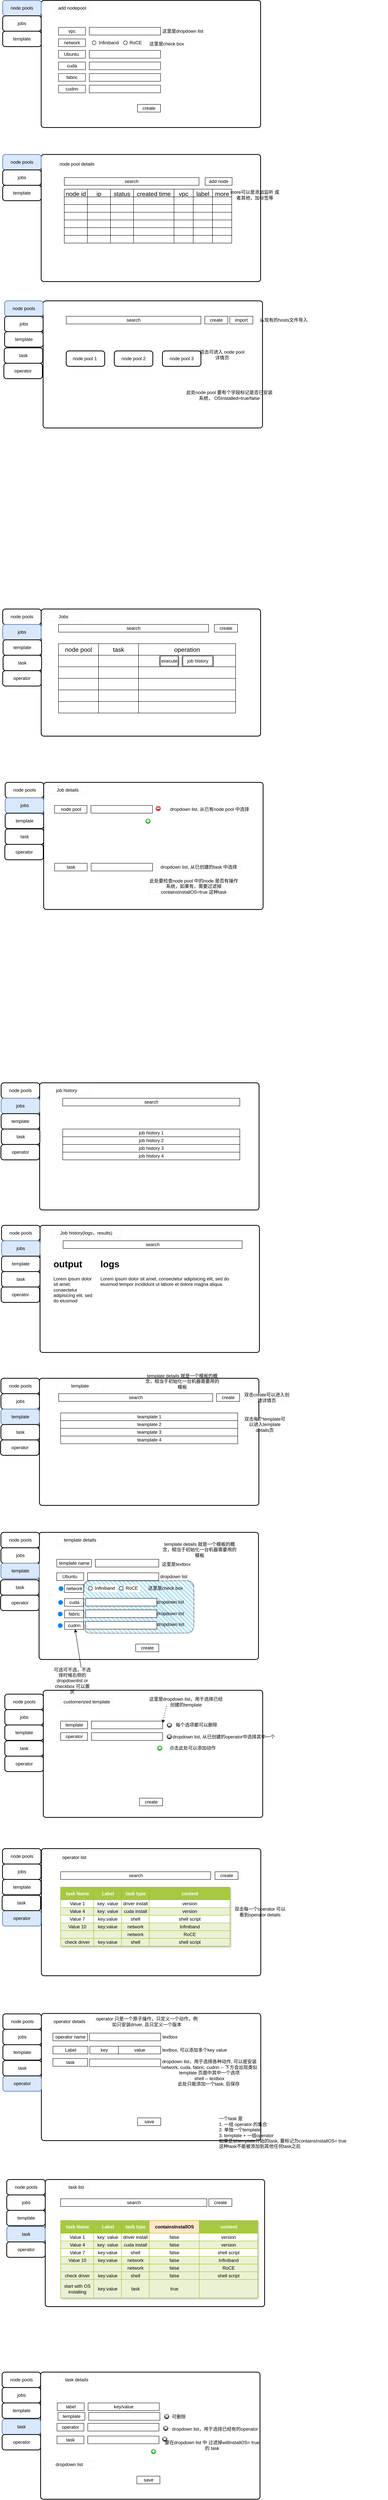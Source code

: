 <mxfile version="24.7.7">
  <diagram name="Page-1" id="9H_g9kAqsXyCxntlrRIn">
    <mxGraphModel dx="2440" dy="2392" grid="1" gridSize="10" guides="1" tooltips="1" connect="1" arrows="1" fold="1" page="1" pageScale="1" pageWidth="850" pageHeight="1100" math="0" shadow="0">
      <root>
        <mxCell id="0" />
        <mxCell id="1" parent="0" />
        <mxCell id="vTDVaDkW4czHKNU96Y0x-6" value="" style="rounded=1;whiteSpace=wrap;html=1;absoluteArcSize=1;arcSize=14;strokeWidth=2;" vertex="1" parent="1">
          <mxGeometry x="200" y="210" width="570" height="330" as="geometry" />
        </mxCell>
        <mxCell id="vTDVaDkW4czHKNU96Y0x-7" value="node pools" style="rounded=1;whiteSpace=wrap;html=1;absoluteArcSize=1;arcSize=14;strokeWidth=2;fillColor=#dae8fc;strokeColor=#6c8ebf;" vertex="1" parent="1">
          <mxGeometry x="100" y="210" width="100" height="40" as="geometry" />
        </mxCell>
        <mxCell id="vTDVaDkW4czHKNU96Y0x-8" value="jobs" style="rounded=1;whiteSpace=wrap;html=1;absoluteArcSize=1;arcSize=14;strokeWidth=2;" vertex="1" parent="1">
          <mxGeometry x="100" y="250" width="100" height="40" as="geometry" />
        </mxCell>
        <mxCell id="vTDVaDkW4czHKNU96Y0x-9" value="template" style="rounded=1;whiteSpace=wrap;html=1;absoluteArcSize=1;arcSize=14;strokeWidth=2;" vertex="1" parent="1">
          <mxGeometry x="100" y="290" width="100" height="40" as="geometry" />
        </mxCell>
        <mxCell id="vTDVaDkW4czHKNU96Y0x-11" value="node pool 1&amp;nbsp;" style="rounded=1;whiteSpace=wrap;html=1;absoluteArcSize=1;arcSize=14;strokeWidth=2;" vertex="1" parent="1">
          <mxGeometry x="260" y="340" width="100" height="40" as="geometry" />
        </mxCell>
        <mxCell id="vTDVaDkW4czHKNU96Y0x-12" value="node pool 3" style="rounded=1;whiteSpace=wrap;html=1;absoluteArcSize=1;arcSize=14;strokeWidth=2;" vertex="1" parent="1">
          <mxGeometry x="510" y="340" width="100" height="40" as="geometry" />
        </mxCell>
        <mxCell id="vTDVaDkW4czHKNU96Y0x-13" value="node pool 2" style="rounded=1;whiteSpace=wrap;html=1;absoluteArcSize=1;arcSize=14;strokeWidth=2;" vertex="1" parent="1">
          <mxGeometry x="385" y="340" width="100" height="40" as="geometry" />
        </mxCell>
        <mxCell id="vTDVaDkW4czHKNU96Y0x-15" value="search" style="whiteSpace=wrap;html=1;align=center;" vertex="1" parent="1">
          <mxGeometry x="260" y="250" width="350" height="20" as="geometry" />
        </mxCell>
        <mxCell id="vTDVaDkW4czHKNU96Y0x-16" value="create" style="html=1;whiteSpace=wrap;" vertex="1" parent="1">
          <mxGeometry x="620" y="250" width="60" height="20" as="geometry" />
        </mxCell>
        <mxCell id="vTDVaDkW4czHKNU96Y0x-104" value="" style="rounded=1;whiteSpace=wrap;html=1;absoluteArcSize=1;arcSize=14;strokeWidth=2;" vertex="1" parent="1">
          <mxGeometry x="191" y="2240" width="570" height="330" as="geometry" />
        </mxCell>
        <mxCell id="vTDVaDkW4czHKNU96Y0x-105" value="node pools" style="rounded=1;whiteSpace=wrap;html=1;absoluteArcSize=1;arcSize=14;strokeWidth=2;" vertex="1" parent="1">
          <mxGeometry x="91" y="2240" width="100" height="40" as="geometry" />
        </mxCell>
        <mxCell id="vTDVaDkW4czHKNU96Y0x-106" value="jobs" style="rounded=1;whiteSpace=wrap;html=1;absoluteArcSize=1;arcSize=14;strokeWidth=2;fillColor=#dae8fc;strokeColor=#6c8ebf;" vertex="1" parent="1">
          <mxGeometry x="91" y="2280" width="100" height="40" as="geometry" />
        </mxCell>
        <mxCell id="vTDVaDkW4czHKNU96Y0x-107" value="template" style="rounded=1;whiteSpace=wrap;html=1;absoluteArcSize=1;arcSize=14;strokeWidth=2;" vertex="1" parent="1">
          <mxGeometry x="91" y="2320" width="100" height="40" as="geometry" />
        </mxCell>
        <mxCell id="vTDVaDkW4czHKNU96Y0x-109" value="search" style="whiteSpace=wrap;html=1;align=center;" vertex="1" parent="1">
          <mxGeometry x="251" y="2280" width="460" height="20" as="geometry" />
        </mxCell>
        <mxCell id="vTDVaDkW4czHKNU96Y0x-111" value="job history 1" style="whiteSpace=wrap;html=1;align=center;" vertex="1" parent="1">
          <mxGeometry x="251" y="2360" width="460" height="20" as="geometry" />
        </mxCell>
        <mxCell id="vTDVaDkW4czHKNU96Y0x-112" value="job history&amp;nbsp;2" style="whiteSpace=wrap;html=1;align=center;" vertex="1" parent="1">
          <mxGeometry x="251" y="2380" width="460" height="20" as="geometry" />
        </mxCell>
        <mxCell id="vTDVaDkW4czHKNU96Y0x-113" value="job history&amp;nbsp;3" style="whiteSpace=wrap;html=1;align=center;" vertex="1" parent="1">
          <mxGeometry x="251" y="2400" width="460" height="20" as="geometry" />
        </mxCell>
        <mxCell id="vTDVaDkW4czHKNU96Y0x-114" value="job history&amp;nbsp;4" style="whiteSpace=wrap;html=1;align=center;" vertex="1" parent="1">
          <mxGeometry x="251" y="2420" width="460" height="20" as="geometry" />
        </mxCell>
        <mxCell id="vTDVaDkW4czHKNU96Y0x-115" value="job history" style="html=1;whiteSpace=wrap;strokeWidth=0;" vertex="1" parent="1">
          <mxGeometry x="201" y="2250" width="120" height="20" as="geometry" />
        </mxCell>
        <mxCell id="vTDVaDkW4czHKNU96Y0x-117" value="" style="rounded=1;whiteSpace=wrap;html=1;absoluteArcSize=1;arcSize=14;strokeWidth=2;" vertex="1" parent="1">
          <mxGeometry x="190.5" y="3007" width="570" height="330" as="geometry" />
        </mxCell>
        <mxCell id="vTDVaDkW4czHKNU96Y0x-118" value="node pools" style="rounded=1;whiteSpace=wrap;html=1;absoluteArcSize=1;arcSize=14;strokeWidth=2;" vertex="1" parent="1">
          <mxGeometry x="90.5" y="3007" width="100" height="40" as="geometry" />
        </mxCell>
        <mxCell id="vTDVaDkW4czHKNU96Y0x-119" value="jobs" style="rounded=1;whiteSpace=wrap;html=1;absoluteArcSize=1;arcSize=14;strokeWidth=2;" vertex="1" parent="1">
          <mxGeometry x="90.5" y="3047" width="100" height="40" as="geometry" />
        </mxCell>
        <mxCell id="vTDVaDkW4czHKNU96Y0x-120" value="template" style="rounded=1;whiteSpace=wrap;html=1;absoluteArcSize=1;arcSize=14;strokeWidth=2;fillColor=#dae8fc;strokeColor=#6c8ebf;" vertex="1" parent="1">
          <mxGeometry x="90.5" y="3087" width="100" height="40" as="geometry" />
        </mxCell>
        <mxCell id="vTDVaDkW4czHKNU96Y0x-122" value="search" style="whiteSpace=wrap;html=1;align=center;" vertex="1" parent="1">
          <mxGeometry x="240.5" y="3047" width="400" height="20" as="geometry" />
        </mxCell>
        <mxCell id="vTDVaDkW4czHKNU96Y0x-123" value="create" style="html=1;whiteSpace=wrap;" vertex="1" parent="1">
          <mxGeometry x="650.5" y="3047" width="60" height="20" as="geometry" />
        </mxCell>
        <mxCell id="vTDVaDkW4czHKNU96Y0x-124" value="teamplate 1" style="whiteSpace=wrap;html=1;align=center;" vertex="1" parent="1">
          <mxGeometry x="245.5" y="3097" width="460" height="20" as="geometry" />
        </mxCell>
        <mxCell id="vTDVaDkW4czHKNU96Y0x-125" value="teamplate&amp;nbsp;2" style="whiteSpace=wrap;html=1;align=center;" vertex="1" parent="1">
          <mxGeometry x="245.5" y="3117" width="460" height="20" as="geometry" />
        </mxCell>
        <mxCell id="vTDVaDkW4czHKNU96Y0x-126" value="teamplate&amp;nbsp;3" style="whiteSpace=wrap;html=1;align=center;" vertex="1" parent="1">
          <mxGeometry x="245.5" y="3137" width="460" height="20" as="geometry" />
        </mxCell>
        <mxCell id="vTDVaDkW4czHKNU96Y0x-127" value="teamplate&amp;nbsp;4" style="whiteSpace=wrap;html=1;align=center;" vertex="1" parent="1">
          <mxGeometry x="245.5" y="3157" width="460" height="20" as="geometry" />
        </mxCell>
        <mxCell id="vTDVaDkW4czHKNU96Y0x-128" value="template" style="html=1;whiteSpace=wrap;strokeWidth=0;" vertex="1" parent="1">
          <mxGeometry x="235.5" y="3017" width="120" height="20" as="geometry" />
        </mxCell>
        <mxCell id="vTDVaDkW4czHKNU96Y0x-131" value="" style="rounded=1;whiteSpace=wrap;html=1;absoluteArcSize=1;arcSize=14;strokeWidth=2;" vertex="1" parent="1">
          <mxGeometry x="189.5" y="3407" width="570" height="330" as="geometry" />
        </mxCell>
        <mxCell id="vTDVaDkW4czHKNU96Y0x-132" value="node pools" style="rounded=1;whiteSpace=wrap;html=1;absoluteArcSize=1;arcSize=14;strokeWidth=2;" vertex="1" parent="1">
          <mxGeometry x="90.5" y="3407" width="100" height="40" as="geometry" />
        </mxCell>
        <mxCell id="vTDVaDkW4czHKNU96Y0x-133" value="jobs" style="rounded=1;whiteSpace=wrap;html=1;absoluteArcSize=1;arcSize=14;strokeWidth=2;" vertex="1" parent="1">
          <mxGeometry x="90.5" y="3447" width="100" height="40" as="geometry" />
        </mxCell>
        <mxCell id="vTDVaDkW4czHKNU96Y0x-134" value="template" style="rounded=1;whiteSpace=wrap;html=1;absoluteArcSize=1;arcSize=14;strokeWidth=2;fillColor=#dae8fc;strokeColor=#6c8ebf;" vertex="1" parent="1">
          <mxGeometry x="90.5" y="3487" width="100" height="40" as="geometry" />
        </mxCell>
        <mxCell id="vTDVaDkW4czHKNU96Y0x-136" value="template name" style="whiteSpace=wrap;html=1;align=center;" vertex="1" parent="1">
          <mxGeometry x="235.5" y="3477" width="90" height="20" as="geometry" />
        </mxCell>
        <mxCell id="vTDVaDkW4czHKNU96Y0x-137" value="" style="html=1;whiteSpace=wrap;" vertex="1" parent="1">
          <mxGeometry x="335.5" y="3477" width="165" height="20" as="geometry" />
        </mxCell>
        <mxCell id="vTDVaDkW4czHKNU96Y0x-142" value="template details" style="html=1;whiteSpace=wrap;strokeWidth=0;" vertex="1" parent="1">
          <mxGeometry x="235.5" y="3417" width="120" height="20" as="geometry" />
        </mxCell>
        <mxCell id="vTDVaDkW4czHKNU96Y0x-143" value="双击create可以进入创建详情页" style="html=1;whiteSpace=wrap;strokeWidth=0;" vertex="1" parent="1">
          <mxGeometry x="720.5" y="3047" width="120" height="20" as="geometry" />
        </mxCell>
        <mxCell id="vTDVaDkW4czHKNU96Y0x-144" value="双击每个template可以进入template details页" style="html=1;whiteSpace=wrap;strokeWidth=0;" vertex="1" parent="1">
          <mxGeometry x="715.5" y="3117" width="120" height="20" as="geometry" />
        </mxCell>
        <mxCell id="vTDVaDkW4czHKNU96Y0x-151" value="network" style="whiteSpace=wrap;html=1;align=center;" vertex="1" parent="1">
          <mxGeometry x="255.5" y="3543" width="50" height="20" as="geometry" />
        </mxCell>
        <mxCell id="vTDVaDkW4czHKNU96Y0x-153" value="Ubuntu&amp;nbsp;" style="whiteSpace=wrap;html=1;align=center;" vertex="1" parent="1">
          <mxGeometry x="235.5" y="3512" width="70" height="20" as="geometry" />
        </mxCell>
        <mxCell id="vTDVaDkW4czHKNU96Y0x-154" value="" style="html=1;whiteSpace=wrap;" vertex="1" parent="1">
          <mxGeometry x="315.5" y="3512" width="185" height="20" as="geometry" />
        </mxCell>
        <mxCell id="vTDVaDkW4czHKNU96Y0x-163" value="cuda" style="whiteSpace=wrap;html=1;align=center;" vertex="1" parent="1">
          <mxGeometry x="255.5" y="3579" width="50" height="20" as="geometry" />
        </mxCell>
        <mxCell id="vTDVaDkW4czHKNU96Y0x-165" value="fabric" style="whiteSpace=wrap;html=1;align=center;" vertex="1" parent="1">
          <mxGeometry x="255.5" y="3609" width="50" height="20" as="geometry" />
        </mxCell>
        <mxCell id="vTDVaDkW4czHKNU96Y0x-167" value="cudnn" style="whiteSpace=wrap;html=1;align=center;" vertex="1" parent="1">
          <mxGeometry x="255.5" y="3639" width="50" height="20" as="geometry" />
        </mxCell>
        <mxCell id="vTDVaDkW4czHKNU96Y0x-178" value="create" style="html=1;whiteSpace=wrap;" vertex="1" parent="1">
          <mxGeometry x="440.5" y="3697" width="60" height="20" as="geometry" />
        </mxCell>
        <mxCell id="vTDVaDkW4czHKNU96Y0x-184" value="" style="rounded=1;whiteSpace=wrap;html=1;absoluteArcSize=1;arcSize=14;strokeWidth=2;" vertex="1" parent="1">
          <mxGeometry x="200.5" y="3817" width="570" height="330" as="geometry" />
        </mxCell>
        <mxCell id="vTDVaDkW4czHKNU96Y0x-185" value="node pools" style="rounded=1;whiteSpace=wrap;html=1;absoluteArcSize=1;arcSize=14;strokeWidth=2;" vertex="1" parent="1">
          <mxGeometry x="100.5" y="3827" width="100" height="40" as="geometry" />
        </mxCell>
        <mxCell id="vTDVaDkW4czHKNU96Y0x-186" value="jobs" style="rounded=1;whiteSpace=wrap;html=1;absoluteArcSize=1;arcSize=14;strokeWidth=2;" vertex="1" parent="1">
          <mxGeometry x="100.5" y="3867" width="100" height="40" as="geometry" />
        </mxCell>
        <UserObject label="template" link="http://test.damodel.net/login" id="vTDVaDkW4czHKNU96Y0x-187">
          <mxCell style="rounded=1;whiteSpace=wrap;html=1;absoluteArcSize=1;arcSize=14;strokeWidth=2;" vertex="1" parent="1">
            <mxGeometry x="100.5" y="3907" width="100" height="40" as="geometry" />
          </mxCell>
        </UserObject>
        <mxCell id="vTDVaDkW4czHKNU96Y0x-189" value="template" style="whiteSpace=wrap;html=1;align=center;" vertex="1" parent="1">
          <mxGeometry x="245.5" y="3897" width="70" height="20" as="geometry" />
        </mxCell>
        <mxCell id="vTDVaDkW4czHKNU96Y0x-190" value="" style="html=1;whiteSpace=wrap;" vertex="1" parent="1">
          <mxGeometry x="325.5" y="3897" width="185" height="20" as="geometry" />
        </mxCell>
        <mxCell id="vTDVaDkW4czHKNU96Y0x-191" value="customerized template" style="html=1;whiteSpace=wrap;strokeWidth=0;" vertex="1" parent="1">
          <mxGeometry x="245.5" y="3837" width="135" height="20" as="geometry" />
        </mxCell>
        <mxCell id="vTDVaDkW4czHKNU96Y0x-192" value="这里是dropdown list，用于选择已经创建的template" style="html=1;whiteSpace=wrap;strokeWidth=0;opacity=0;" vertex="1" parent="1">
          <mxGeometry x="470.5" y="3837" width="200" height="20" as="geometry" />
        </mxCell>
        <mxCell id="vTDVaDkW4czHKNU96Y0x-193" value="operator" style="whiteSpace=wrap;html=1;align=center;" vertex="1" parent="1">
          <mxGeometry x="245.5" y="3927" width="70" height="20" as="geometry" />
        </mxCell>
        <mxCell id="vTDVaDkW4czHKNU96Y0x-195" value="" style="html=1;whiteSpace=wrap;" vertex="1" parent="1">
          <mxGeometry x="325.5" y="3927" width="185" height="20" as="geometry" />
        </mxCell>
        <mxCell id="vTDVaDkW4czHKNU96Y0x-207" value="create" style="html=1;whiteSpace=wrap;" vertex="1" parent="1">
          <mxGeometry x="450.5" y="4097" width="60" height="20" as="geometry" />
        </mxCell>
        <mxCell id="vTDVaDkW4czHKNU96Y0x-214" value="" style="endArrow=classic;html=1;rounded=0;exitX=0.25;exitY=1;exitDx=0;exitDy=0;entryX=1;entryY=0.25;entryDx=0;entryDy=0;dashed=1;" edge="1" parent="1" source="vTDVaDkW4czHKNU96Y0x-192" target="vTDVaDkW4czHKNU96Y0x-190">
          <mxGeometry width="50" height="50" relative="1" as="geometry">
            <mxPoint x="570.5" y="3947" as="sourcePoint" />
            <mxPoint x="620.5" y="3897" as="targetPoint" />
          </mxGeometry>
        </mxCell>
        <mxCell id="vTDVaDkW4czHKNU96Y0x-215" value="" style="verticalLabelPosition=bottom;verticalAlign=top;html=1;shadow=0;dashed=0;strokeWidth=1;shape=mxgraph.ios.iDeleteApp;fillColor=#cccccc;fillColor2=#000000;strokeColor=#ffffff;sketch=0;" vertex="1" parent="1">
          <mxGeometry x="520.5" y="3899.5" width="15" height="15" as="geometry" />
        </mxCell>
        <mxCell id="vTDVaDkW4czHKNU96Y0x-216" value="每个选项都可以删除" style="text;html=1;align=center;verticalAlign=middle;whiteSpace=wrap;rounded=0;" vertex="1" parent="1">
          <mxGeometry x="535.5" y="3892" width="125" height="30" as="geometry" />
        </mxCell>
        <mxCell id="vTDVaDkW4czHKNU96Y0x-217" value="" style="verticalLabelPosition=bottom;verticalAlign=top;html=1;shadow=0;dashed=0;strokeWidth=1;shape=mxgraph.ios.iDeleteApp;fillColor=#cccccc;fillColor2=#000000;strokeColor=#ffffff;sketch=0;" vertex="1" parent="1">
          <mxGeometry x="520.5" y="3929.5" width="15" height="15" as="geometry" />
        </mxCell>
        <mxCell id="vTDVaDkW4czHKNU96Y0x-219" value="" style="verticalLabelPosition=bottom;verticalAlign=top;html=1;shadow=0;dashed=0;strokeWidth=1;shape=mxgraph.ios.iAddIcon;fillColor=#7AdF78;fillColor2=#1A9917;strokeColor=#ffffff;sketch=0;" vertex="1" parent="1">
          <mxGeometry x="495.5" y="3959.5" width="15" height="15" as="geometry" />
        </mxCell>
        <mxCell id="vTDVaDkW4czHKNU96Y0x-220" value="点击此处可以添加动作" style="text;html=1;align=center;verticalAlign=middle;whiteSpace=wrap;rounded=0;" vertex="1" parent="1">
          <mxGeometry x="525.5" y="3952" width="125" height="30" as="geometry" />
        </mxCell>
        <mxCell id="vTDVaDkW4czHKNU96Y0x-221" value="" style="rounded=1;whiteSpace=wrap;html=1;absoluteArcSize=1;arcSize=14;strokeWidth=2;" vertex="1" parent="1">
          <mxGeometry x="195" y="1010" width="570" height="330" as="geometry" />
        </mxCell>
        <mxCell id="vTDVaDkW4czHKNU96Y0x-222" value="node pools" style="rounded=1;whiteSpace=wrap;html=1;absoluteArcSize=1;arcSize=14;strokeWidth=2;" vertex="1" parent="1">
          <mxGeometry x="95" y="1010" width="100" height="40" as="geometry" />
        </mxCell>
        <mxCell id="vTDVaDkW4czHKNU96Y0x-223" value="jobs" style="rounded=1;whiteSpace=wrap;html=1;absoluteArcSize=1;arcSize=14;strokeWidth=2;fillColor=#dae8fc;strokeColor=#6c8ebf;" vertex="1" parent="1">
          <mxGeometry x="95" y="1050" width="100" height="40" as="geometry" />
        </mxCell>
        <mxCell id="vTDVaDkW4czHKNU96Y0x-226" value="search" style="whiteSpace=wrap;html=1;align=center;" vertex="1" parent="1">
          <mxGeometry x="240" y="1050" width="390" height="20" as="geometry" />
        </mxCell>
        <mxCell id="vTDVaDkW4czHKNU96Y0x-232" value="Jobs" style="html=1;whiteSpace=wrap;strokeWidth=0;" vertex="1" parent="1">
          <mxGeometry x="203" y="1020" width="100" height="20" as="geometry" />
        </mxCell>
        <mxCell id="vTDVaDkW4czHKNU96Y0x-233" value="" style="shape=table;startSize=0;container=1;collapsible=0;childLayout=tableLayout;fontSize=16;" vertex="1" parent="1">
          <mxGeometry x="240" y="1100" width="460" height="180" as="geometry" />
        </mxCell>
        <mxCell id="vTDVaDkW4czHKNU96Y0x-234" value="" style="shape=tableRow;horizontal=0;startSize=0;swimlaneHead=0;swimlaneBody=0;strokeColor=inherit;top=0;left=0;bottom=0;right=0;collapsible=0;dropTarget=0;fillColor=none;points=[[0,0.5],[1,0.5]];portConstraint=eastwest;fontSize=16;" vertex="1" parent="vTDVaDkW4czHKNU96Y0x-233">
          <mxGeometry width="460" height="30" as="geometry" />
        </mxCell>
        <mxCell id="vTDVaDkW4czHKNU96Y0x-235" value="node pool" style="shape=partialRectangle;html=1;whiteSpace=wrap;connectable=0;strokeColor=inherit;overflow=hidden;fillColor=none;top=0;left=0;bottom=0;right=0;pointerEvents=1;fontSize=16;" vertex="1" parent="vTDVaDkW4czHKNU96Y0x-234">
          <mxGeometry width="104" height="30" as="geometry">
            <mxRectangle width="104" height="30" as="alternateBounds" />
          </mxGeometry>
        </mxCell>
        <mxCell id="vTDVaDkW4czHKNU96Y0x-839" value="task" style="shape=partialRectangle;html=1;whiteSpace=wrap;connectable=0;strokeColor=inherit;overflow=hidden;fillColor=none;top=0;left=0;bottom=0;right=0;pointerEvents=1;fontSize=16;" vertex="1" parent="vTDVaDkW4czHKNU96Y0x-234">
          <mxGeometry x="104" width="104" height="30" as="geometry">
            <mxRectangle width="104" height="30" as="alternateBounds" />
          </mxGeometry>
        </mxCell>
        <mxCell id="vTDVaDkW4czHKNU96Y0x-237" value="operation" style="shape=partialRectangle;html=1;whiteSpace=wrap;connectable=0;strokeColor=inherit;overflow=hidden;fillColor=none;top=0;left=0;bottom=0;right=0;pointerEvents=1;fontSize=16;" vertex="1" parent="vTDVaDkW4czHKNU96Y0x-234">
          <mxGeometry x="208" width="252" height="30" as="geometry">
            <mxRectangle width="252" height="30" as="alternateBounds" />
          </mxGeometry>
        </mxCell>
        <mxCell id="vTDVaDkW4czHKNU96Y0x-238" value="" style="shape=tableRow;horizontal=0;startSize=0;swimlaneHead=0;swimlaneBody=0;strokeColor=inherit;top=0;left=0;bottom=0;right=0;collapsible=0;dropTarget=0;fillColor=none;points=[[0,0.5],[1,0.5]];portConstraint=eastwest;fontSize=16;" vertex="1" parent="vTDVaDkW4czHKNU96Y0x-233">
          <mxGeometry y="30" width="460" height="30" as="geometry" />
        </mxCell>
        <mxCell id="vTDVaDkW4czHKNU96Y0x-239" value="" style="shape=partialRectangle;html=1;whiteSpace=wrap;connectable=0;strokeColor=inherit;overflow=hidden;fillColor=none;top=0;left=0;bottom=0;right=0;pointerEvents=1;fontSize=16;" vertex="1" parent="vTDVaDkW4czHKNU96Y0x-238">
          <mxGeometry width="104" height="30" as="geometry">
            <mxRectangle width="104" height="30" as="alternateBounds" />
          </mxGeometry>
        </mxCell>
        <mxCell id="vTDVaDkW4czHKNU96Y0x-840" style="shape=partialRectangle;html=1;whiteSpace=wrap;connectable=0;strokeColor=inherit;overflow=hidden;fillColor=none;top=0;left=0;bottom=0;right=0;pointerEvents=1;fontSize=16;" vertex="1" parent="vTDVaDkW4czHKNU96Y0x-238">
          <mxGeometry x="104" width="104" height="30" as="geometry">
            <mxRectangle width="104" height="30" as="alternateBounds" />
          </mxGeometry>
        </mxCell>
        <mxCell id="vTDVaDkW4czHKNU96Y0x-241" value="" style="shape=partialRectangle;html=1;whiteSpace=wrap;connectable=0;strokeColor=inherit;overflow=hidden;fillColor=none;top=0;left=0;bottom=0;right=0;pointerEvents=1;fontSize=16;" vertex="1" parent="vTDVaDkW4czHKNU96Y0x-238">
          <mxGeometry x="208" width="252" height="30" as="geometry">
            <mxRectangle width="252" height="30" as="alternateBounds" />
          </mxGeometry>
        </mxCell>
        <mxCell id="vTDVaDkW4czHKNU96Y0x-242" value="" style="shape=tableRow;horizontal=0;startSize=0;swimlaneHead=0;swimlaneBody=0;strokeColor=inherit;top=0;left=0;bottom=0;right=0;collapsible=0;dropTarget=0;fillColor=none;points=[[0,0.5],[1,0.5]];portConstraint=eastwest;fontSize=16;" vertex="1" parent="vTDVaDkW4czHKNU96Y0x-233">
          <mxGeometry y="60" width="460" height="30" as="geometry" />
        </mxCell>
        <mxCell id="vTDVaDkW4czHKNU96Y0x-243" value="" style="shape=partialRectangle;html=1;whiteSpace=wrap;connectable=0;strokeColor=inherit;overflow=hidden;fillColor=none;top=0;left=0;bottom=0;right=0;pointerEvents=1;fontSize=16;" vertex="1" parent="vTDVaDkW4czHKNU96Y0x-242">
          <mxGeometry width="104" height="30" as="geometry">
            <mxRectangle width="104" height="30" as="alternateBounds" />
          </mxGeometry>
        </mxCell>
        <mxCell id="vTDVaDkW4czHKNU96Y0x-841" style="shape=partialRectangle;html=1;whiteSpace=wrap;connectable=0;strokeColor=inherit;overflow=hidden;fillColor=none;top=0;left=0;bottom=0;right=0;pointerEvents=1;fontSize=16;" vertex="1" parent="vTDVaDkW4czHKNU96Y0x-242">
          <mxGeometry x="104" width="104" height="30" as="geometry">
            <mxRectangle width="104" height="30" as="alternateBounds" />
          </mxGeometry>
        </mxCell>
        <mxCell id="vTDVaDkW4czHKNU96Y0x-245" value="" style="shape=partialRectangle;html=1;whiteSpace=wrap;connectable=0;strokeColor=inherit;overflow=hidden;fillColor=none;top=0;left=0;bottom=0;right=0;pointerEvents=1;fontSize=16;" vertex="1" parent="vTDVaDkW4czHKNU96Y0x-242">
          <mxGeometry x="208" width="252" height="30" as="geometry">
            <mxRectangle width="252" height="30" as="alternateBounds" />
          </mxGeometry>
        </mxCell>
        <mxCell id="vTDVaDkW4czHKNU96Y0x-253" style="shape=tableRow;horizontal=0;startSize=0;swimlaneHead=0;swimlaneBody=0;strokeColor=inherit;top=0;left=0;bottom=0;right=0;collapsible=0;dropTarget=0;fillColor=none;points=[[0,0.5],[1,0.5]];portConstraint=eastwest;fontSize=16;" vertex="1" parent="vTDVaDkW4czHKNU96Y0x-233">
          <mxGeometry y="90" width="460" height="30" as="geometry" />
        </mxCell>
        <mxCell id="vTDVaDkW4czHKNU96Y0x-254" style="shape=partialRectangle;html=1;whiteSpace=wrap;connectable=0;strokeColor=inherit;overflow=hidden;fillColor=none;top=0;left=0;bottom=0;right=0;pointerEvents=1;fontSize=16;" vertex="1" parent="vTDVaDkW4czHKNU96Y0x-253">
          <mxGeometry width="104" height="30" as="geometry">
            <mxRectangle width="104" height="30" as="alternateBounds" />
          </mxGeometry>
        </mxCell>
        <mxCell id="vTDVaDkW4czHKNU96Y0x-842" style="shape=partialRectangle;html=1;whiteSpace=wrap;connectable=0;strokeColor=inherit;overflow=hidden;fillColor=none;top=0;left=0;bottom=0;right=0;pointerEvents=1;fontSize=16;" vertex="1" parent="vTDVaDkW4czHKNU96Y0x-253">
          <mxGeometry x="104" width="104" height="30" as="geometry">
            <mxRectangle width="104" height="30" as="alternateBounds" />
          </mxGeometry>
        </mxCell>
        <mxCell id="vTDVaDkW4czHKNU96Y0x-256" style="shape=partialRectangle;html=1;whiteSpace=wrap;connectable=0;strokeColor=inherit;overflow=hidden;fillColor=none;top=0;left=0;bottom=0;right=0;pointerEvents=1;fontSize=16;" vertex="1" parent="vTDVaDkW4czHKNU96Y0x-253">
          <mxGeometry x="208" width="252" height="30" as="geometry">
            <mxRectangle width="252" height="30" as="alternateBounds" />
          </mxGeometry>
        </mxCell>
        <mxCell id="vTDVaDkW4czHKNU96Y0x-257" style="shape=tableRow;horizontal=0;startSize=0;swimlaneHead=0;swimlaneBody=0;strokeColor=inherit;top=0;left=0;bottom=0;right=0;collapsible=0;dropTarget=0;fillColor=none;points=[[0,0.5],[1,0.5]];portConstraint=eastwest;fontSize=16;" vertex="1" parent="vTDVaDkW4czHKNU96Y0x-233">
          <mxGeometry y="120" width="460" height="30" as="geometry" />
        </mxCell>
        <mxCell id="vTDVaDkW4czHKNU96Y0x-258" style="shape=partialRectangle;html=1;whiteSpace=wrap;connectable=0;strokeColor=inherit;overflow=hidden;fillColor=none;top=0;left=0;bottom=0;right=0;pointerEvents=1;fontSize=16;" vertex="1" parent="vTDVaDkW4czHKNU96Y0x-257">
          <mxGeometry width="104" height="30" as="geometry">
            <mxRectangle width="104" height="30" as="alternateBounds" />
          </mxGeometry>
        </mxCell>
        <mxCell id="vTDVaDkW4czHKNU96Y0x-843" style="shape=partialRectangle;html=1;whiteSpace=wrap;connectable=0;strokeColor=inherit;overflow=hidden;fillColor=none;top=0;left=0;bottom=0;right=0;pointerEvents=1;fontSize=16;" vertex="1" parent="vTDVaDkW4czHKNU96Y0x-257">
          <mxGeometry x="104" width="104" height="30" as="geometry">
            <mxRectangle width="104" height="30" as="alternateBounds" />
          </mxGeometry>
        </mxCell>
        <mxCell id="vTDVaDkW4czHKNU96Y0x-260" style="shape=partialRectangle;html=1;whiteSpace=wrap;connectable=0;strokeColor=inherit;overflow=hidden;fillColor=none;top=0;left=0;bottom=0;right=0;pointerEvents=1;fontSize=16;" vertex="1" parent="vTDVaDkW4czHKNU96Y0x-257">
          <mxGeometry x="208" width="252" height="30" as="geometry">
            <mxRectangle width="252" height="30" as="alternateBounds" />
          </mxGeometry>
        </mxCell>
        <mxCell id="vTDVaDkW4czHKNU96Y0x-261" style="shape=tableRow;horizontal=0;startSize=0;swimlaneHead=0;swimlaneBody=0;strokeColor=inherit;top=0;left=0;bottom=0;right=0;collapsible=0;dropTarget=0;fillColor=none;points=[[0,0.5],[1,0.5]];portConstraint=eastwest;fontSize=16;" vertex="1" parent="vTDVaDkW4czHKNU96Y0x-233">
          <mxGeometry y="150" width="460" height="30" as="geometry" />
        </mxCell>
        <mxCell id="vTDVaDkW4czHKNU96Y0x-262" style="shape=partialRectangle;html=1;whiteSpace=wrap;connectable=0;strokeColor=inherit;overflow=hidden;fillColor=none;top=0;left=0;bottom=0;right=0;pointerEvents=1;fontSize=16;" vertex="1" parent="vTDVaDkW4czHKNU96Y0x-261">
          <mxGeometry width="104" height="30" as="geometry">
            <mxRectangle width="104" height="30" as="alternateBounds" />
          </mxGeometry>
        </mxCell>
        <mxCell id="vTDVaDkW4czHKNU96Y0x-844" style="shape=partialRectangle;html=1;whiteSpace=wrap;connectable=0;strokeColor=inherit;overflow=hidden;fillColor=none;top=0;left=0;bottom=0;right=0;pointerEvents=1;fontSize=16;" vertex="1" parent="vTDVaDkW4czHKNU96Y0x-261">
          <mxGeometry x="104" width="104" height="30" as="geometry">
            <mxRectangle width="104" height="30" as="alternateBounds" />
          </mxGeometry>
        </mxCell>
        <mxCell id="vTDVaDkW4czHKNU96Y0x-264" style="shape=partialRectangle;html=1;whiteSpace=wrap;connectable=0;strokeColor=inherit;overflow=hidden;fillColor=none;top=0;left=0;bottom=0;right=0;pointerEvents=1;fontSize=16;" vertex="1" parent="vTDVaDkW4czHKNU96Y0x-261">
          <mxGeometry x="208" width="252" height="30" as="geometry">
            <mxRectangle width="252" height="30" as="alternateBounds" />
          </mxGeometry>
        </mxCell>
        <mxCell id="vTDVaDkW4czHKNU96Y0x-334" value="" style="rounded=1;whiteSpace=wrap;html=1;absoluteArcSize=1;arcSize=14;strokeWidth=2;" vertex="1" parent="1">
          <mxGeometry x="192" y="2610" width="570" height="330" as="geometry" />
        </mxCell>
        <mxCell id="vTDVaDkW4czHKNU96Y0x-335" value="node pools" style="rounded=1;whiteSpace=wrap;html=1;absoluteArcSize=1;arcSize=14;strokeWidth=2;" vertex="1" parent="1">
          <mxGeometry x="92" y="2610" width="100" height="40" as="geometry" />
        </mxCell>
        <mxCell id="vTDVaDkW4czHKNU96Y0x-336" value="jobs" style="rounded=1;whiteSpace=wrap;html=1;absoluteArcSize=1;arcSize=14;strokeWidth=2;fillColor=#dae8fc;strokeColor=#6c8ebf;" vertex="1" parent="1">
          <mxGeometry x="92" y="2650" width="100" height="40" as="geometry" />
        </mxCell>
        <mxCell id="vTDVaDkW4czHKNU96Y0x-337" value="template" style="rounded=1;whiteSpace=wrap;html=1;absoluteArcSize=1;arcSize=14;strokeWidth=2;" vertex="1" parent="1">
          <mxGeometry x="92" y="2690" width="100" height="40" as="geometry" />
        </mxCell>
        <mxCell id="vTDVaDkW4czHKNU96Y0x-339" value="search" style="whiteSpace=wrap;html=1;align=center;" vertex="1" parent="1">
          <mxGeometry x="252" y="2650" width="465" height="20" as="geometry" />
        </mxCell>
        <mxCell id="vTDVaDkW4czHKNU96Y0x-341" value="Job history(logs，results)" style="html=1;whiteSpace=wrap;strokeWidth=0;" vertex="1" parent="1">
          <mxGeometry x="222" y="2620" width="180" height="20" as="geometry" />
        </mxCell>
        <mxCell id="vTDVaDkW4czHKNU96Y0x-369" value="&lt;h1 style=&quot;margin-top: 0px;&quot;&gt;output&lt;/h1&gt;&lt;p&gt;Lorem ipsum dolor sit amet, consectetur adipisicing elit, sed do eiusmod tempor incididunt ut labore et dolore magna aliqua.&lt;/p&gt;" style="text;html=1;whiteSpace=wrap;overflow=hidden;rounded=0;" vertex="1" parent="1">
          <mxGeometry x="224.5" y="2690" width="102.5" height="120" as="geometry" />
        </mxCell>
        <mxCell id="vTDVaDkW4czHKNU96Y0x-370" value="&lt;h1 style=&quot;margin-top: 0px;&quot;&gt;logs&lt;/h1&gt;&lt;p&gt;Lorem ipsum dolor sit amet, consectetur adipisicing elit, sed do eiusmod tempor incididunt ut labore et dolore magna aliqua.&lt;/p&gt;" style="text;html=1;whiteSpace=wrap;overflow=hidden;rounded=0;" vertex="1" parent="1">
          <mxGeometry x="347" y="2690" width="370" height="230" as="geometry" />
        </mxCell>
        <mxCell id="vTDVaDkW4czHKNU96Y0x-371" value="import" style="html=1;whiteSpace=wrap;" vertex="1" parent="1">
          <mxGeometry x="685" y="250" width="60" height="20" as="geometry" />
        </mxCell>
        <mxCell id="vTDVaDkW4czHKNU96Y0x-372" value="从现有的hosts文件导入" style="text;html=1;align=center;verticalAlign=middle;whiteSpace=wrap;rounded=0;" vertex="1" parent="1">
          <mxGeometry x="760" y="245" width="130" height="30" as="geometry" />
        </mxCell>
        <mxCell id="vTDVaDkW4czHKNU96Y0x-385" value="" style="rounded=1;whiteSpace=wrap;html=1;absoluteArcSize=1;arcSize=14;strokeWidth=2;" vertex="1" parent="1">
          <mxGeometry x="195" y="-170" width="570" height="330" as="geometry" />
        </mxCell>
        <mxCell id="vTDVaDkW4czHKNU96Y0x-386" value="node pools" style="rounded=1;whiteSpace=wrap;html=1;absoluteArcSize=1;arcSize=14;strokeWidth=2;fillColor=#dae8fc;strokeColor=#6c8ebf;" vertex="1" parent="1">
          <mxGeometry x="95" y="-170" width="100" height="40" as="geometry" />
        </mxCell>
        <mxCell id="vTDVaDkW4czHKNU96Y0x-387" value="jobs" style="rounded=1;whiteSpace=wrap;html=1;absoluteArcSize=1;arcSize=14;strokeWidth=2;" vertex="1" parent="1">
          <mxGeometry x="95" y="-130" width="100" height="40" as="geometry" />
        </mxCell>
        <mxCell id="vTDVaDkW4czHKNU96Y0x-388" value="template" style="rounded=1;whiteSpace=wrap;html=1;absoluteArcSize=1;arcSize=14;strokeWidth=2;" vertex="1" parent="1">
          <mxGeometry x="95" y="-90" width="100" height="40" as="geometry" />
        </mxCell>
        <mxCell id="vTDVaDkW4czHKNU96Y0x-393" value="search" style="whiteSpace=wrap;html=1;align=center;" vertex="1" parent="1">
          <mxGeometry x="255" y="-110" width="350" height="20" as="geometry" />
        </mxCell>
        <mxCell id="vTDVaDkW4czHKNU96Y0x-398" value="" style="shape=table;startSize=0;container=1;collapsible=0;childLayout=tableLayout;fontSize=16;" vertex="1" parent="1">
          <mxGeometry x="255" y="-80" width="435" height="140.0" as="geometry" />
        </mxCell>
        <mxCell id="vTDVaDkW4czHKNU96Y0x-399" value="" style="shape=tableRow;horizontal=0;startSize=0;swimlaneHead=0;swimlaneBody=0;strokeColor=inherit;top=0;left=0;bottom=0;right=0;collapsible=0;dropTarget=0;fillColor=none;points=[[0,0.5],[1,0.5]];portConstraint=eastwest;fontSize=16;" vertex="1" parent="vTDVaDkW4czHKNU96Y0x-398">
          <mxGeometry width="435" height="20" as="geometry" />
        </mxCell>
        <mxCell id="vTDVaDkW4czHKNU96Y0x-400" value="node id" style="shape=partialRectangle;html=1;whiteSpace=wrap;connectable=0;strokeColor=inherit;overflow=hidden;fillColor=none;top=0;left=0;bottom=0;right=0;pointerEvents=1;fontSize=16;" vertex="1" parent="vTDVaDkW4czHKNU96Y0x-399">
          <mxGeometry width="60" height="20" as="geometry">
            <mxRectangle width="60" height="20" as="alternateBounds" />
          </mxGeometry>
        </mxCell>
        <mxCell id="vTDVaDkW4czHKNU96Y0x-401" value="ip" style="shape=partialRectangle;html=1;whiteSpace=wrap;connectable=0;strokeColor=inherit;overflow=hidden;fillColor=none;top=0;left=0;bottom=0;right=0;pointerEvents=1;fontSize=16;" vertex="1" parent="vTDVaDkW4czHKNU96Y0x-399">
          <mxGeometry x="60" width="60" height="20" as="geometry">
            <mxRectangle width="60" height="20" as="alternateBounds" />
          </mxGeometry>
        </mxCell>
        <mxCell id="vTDVaDkW4czHKNU96Y0x-402" value="status" style="shape=partialRectangle;html=1;whiteSpace=wrap;connectable=0;strokeColor=inherit;overflow=hidden;fillColor=none;top=0;left=0;bottom=0;right=0;pointerEvents=1;fontSize=16;" vertex="1" parent="vTDVaDkW4czHKNU96Y0x-399">
          <mxGeometry x="120" width="60" height="20" as="geometry">
            <mxRectangle width="60" height="20" as="alternateBounds" />
          </mxGeometry>
        </mxCell>
        <mxCell id="vTDVaDkW4czHKNU96Y0x-411" value="created time" style="shape=partialRectangle;html=1;whiteSpace=wrap;connectable=0;strokeColor=inherit;overflow=hidden;fillColor=none;top=0;left=0;bottom=0;right=0;pointerEvents=1;fontSize=16;" vertex="1" parent="vTDVaDkW4czHKNU96Y0x-399">
          <mxGeometry x="180" width="105" height="20" as="geometry">
            <mxRectangle width="105" height="20" as="alternateBounds" />
          </mxGeometry>
        </mxCell>
        <mxCell id="vTDVaDkW4czHKNU96Y0x-414" value="vpc" style="shape=partialRectangle;html=1;whiteSpace=wrap;connectable=0;strokeColor=inherit;overflow=hidden;fillColor=none;top=0;left=0;bottom=0;right=0;pointerEvents=1;fontSize=16;" vertex="1" parent="vTDVaDkW4czHKNU96Y0x-399">
          <mxGeometry x="285" width="50" height="20" as="geometry">
            <mxRectangle width="50" height="20" as="alternateBounds" />
          </mxGeometry>
        </mxCell>
        <mxCell id="vTDVaDkW4czHKNU96Y0x-417" value="label" style="shape=partialRectangle;html=1;whiteSpace=wrap;connectable=0;strokeColor=inherit;overflow=hidden;fillColor=none;top=0;left=0;bottom=0;right=0;pointerEvents=1;fontSize=16;" vertex="1" parent="vTDVaDkW4czHKNU96Y0x-399">
          <mxGeometry x="335" width="50" height="20" as="geometry">
            <mxRectangle width="50" height="20" as="alternateBounds" />
          </mxGeometry>
        </mxCell>
        <mxCell id="vTDVaDkW4czHKNU96Y0x-420" value="more" style="shape=partialRectangle;html=1;whiteSpace=wrap;connectable=0;strokeColor=inherit;overflow=hidden;fillColor=none;top=0;left=0;bottom=0;right=0;pointerEvents=1;fontSize=16;" vertex="1" parent="vTDVaDkW4czHKNU96Y0x-399">
          <mxGeometry x="385" width="50" height="20" as="geometry">
            <mxRectangle width="50" height="20" as="alternateBounds" />
          </mxGeometry>
        </mxCell>
        <mxCell id="vTDVaDkW4czHKNU96Y0x-403" value="" style="shape=tableRow;horizontal=0;startSize=0;swimlaneHead=0;swimlaneBody=0;strokeColor=inherit;top=0;left=0;bottom=0;right=0;collapsible=0;dropTarget=0;fillColor=none;points=[[0,0.5],[1,0.5]];portConstraint=eastwest;fontSize=16;" vertex="1" parent="vTDVaDkW4czHKNU96Y0x-398">
          <mxGeometry y="20" width="435" height="20" as="geometry" />
        </mxCell>
        <mxCell id="vTDVaDkW4czHKNU96Y0x-404" value="" style="shape=partialRectangle;html=1;whiteSpace=wrap;connectable=0;strokeColor=inherit;overflow=hidden;fillColor=none;top=0;left=0;bottom=0;right=0;pointerEvents=1;fontSize=16;" vertex="1" parent="vTDVaDkW4czHKNU96Y0x-403">
          <mxGeometry width="60" height="20" as="geometry">
            <mxRectangle width="60" height="20" as="alternateBounds" />
          </mxGeometry>
        </mxCell>
        <mxCell id="vTDVaDkW4czHKNU96Y0x-405" value="" style="shape=partialRectangle;html=1;whiteSpace=wrap;connectable=0;strokeColor=inherit;overflow=hidden;fillColor=none;top=0;left=0;bottom=0;right=0;pointerEvents=1;fontSize=16;" vertex="1" parent="vTDVaDkW4czHKNU96Y0x-403">
          <mxGeometry x="60" width="60" height="20" as="geometry">
            <mxRectangle width="60" height="20" as="alternateBounds" />
          </mxGeometry>
        </mxCell>
        <mxCell id="vTDVaDkW4czHKNU96Y0x-406" value="" style="shape=partialRectangle;html=1;whiteSpace=wrap;connectable=0;strokeColor=inherit;overflow=hidden;fillColor=none;top=0;left=0;bottom=0;right=0;pointerEvents=1;fontSize=16;" vertex="1" parent="vTDVaDkW4czHKNU96Y0x-403">
          <mxGeometry x="120" width="60" height="20" as="geometry">
            <mxRectangle width="60" height="20" as="alternateBounds" />
          </mxGeometry>
        </mxCell>
        <mxCell id="vTDVaDkW4czHKNU96Y0x-412" style="shape=partialRectangle;html=1;whiteSpace=wrap;connectable=0;strokeColor=inherit;overflow=hidden;fillColor=none;top=0;left=0;bottom=0;right=0;pointerEvents=1;fontSize=16;" vertex="1" parent="vTDVaDkW4czHKNU96Y0x-403">
          <mxGeometry x="180" width="105" height="20" as="geometry">
            <mxRectangle width="105" height="20" as="alternateBounds" />
          </mxGeometry>
        </mxCell>
        <mxCell id="vTDVaDkW4czHKNU96Y0x-415" style="shape=partialRectangle;html=1;whiteSpace=wrap;connectable=0;strokeColor=inherit;overflow=hidden;fillColor=none;top=0;left=0;bottom=0;right=0;pointerEvents=1;fontSize=16;" vertex="1" parent="vTDVaDkW4czHKNU96Y0x-403">
          <mxGeometry x="285" width="50" height="20" as="geometry">
            <mxRectangle width="50" height="20" as="alternateBounds" />
          </mxGeometry>
        </mxCell>
        <mxCell id="vTDVaDkW4czHKNU96Y0x-418" style="shape=partialRectangle;html=1;whiteSpace=wrap;connectable=0;strokeColor=inherit;overflow=hidden;fillColor=none;top=0;left=0;bottom=0;right=0;pointerEvents=1;fontSize=16;" vertex="1" parent="vTDVaDkW4czHKNU96Y0x-403">
          <mxGeometry x="335" width="50" height="20" as="geometry">
            <mxRectangle width="50" height="20" as="alternateBounds" />
          </mxGeometry>
        </mxCell>
        <mxCell id="vTDVaDkW4czHKNU96Y0x-421" style="shape=partialRectangle;html=1;whiteSpace=wrap;connectable=0;strokeColor=inherit;overflow=hidden;fillColor=none;top=0;left=0;bottom=0;right=0;pointerEvents=1;fontSize=16;" vertex="1" parent="vTDVaDkW4czHKNU96Y0x-403">
          <mxGeometry x="385" width="50" height="20" as="geometry">
            <mxRectangle width="50" height="20" as="alternateBounds" />
          </mxGeometry>
        </mxCell>
        <mxCell id="vTDVaDkW4czHKNU96Y0x-407" value="" style="shape=tableRow;horizontal=0;startSize=0;swimlaneHead=0;swimlaneBody=0;strokeColor=inherit;top=0;left=0;bottom=0;right=0;collapsible=0;dropTarget=0;fillColor=none;points=[[0,0.5],[1,0.5]];portConstraint=eastwest;fontSize=16;" vertex="1" parent="vTDVaDkW4czHKNU96Y0x-398">
          <mxGeometry y="40" width="435" height="20" as="geometry" />
        </mxCell>
        <mxCell id="vTDVaDkW4czHKNU96Y0x-408" value="" style="shape=partialRectangle;html=1;whiteSpace=wrap;connectable=0;strokeColor=inherit;overflow=hidden;fillColor=none;top=0;left=0;bottom=0;right=0;pointerEvents=1;fontSize=16;" vertex="1" parent="vTDVaDkW4czHKNU96Y0x-407">
          <mxGeometry width="60" height="20" as="geometry">
            <mxRectangle width="60" height="20" as="alternateBounds" />
          </mxGeometry>
        </mxCell>
        <mxCell id="vTDVaDkW4czHKNU96Y0x-409" value="" style="shape=partialRectangle;html=1;whiteSpace=wrap;connectable=0;strokeColor=inherit;overflow=hidden;fillColor=none;top=0;left=0;bottom=0;right=0;pointerEvents=1;fontSize=16;" vertex="1" parent="vTDVaDkW4czHKNU96Y0x-407">
          <mxGeometry x="60" width="60" height="20" as="geometry">
            <mxRectangle width="60" height="20" as="alternateBounds" />
          </mxGeometry>
        </mxCell>
        <mxCell id="vTDVaDkW4czHKNU96Y0x-410" value="" style="shape=partialRectangle;html=1;whiteSpace=wrap;connectable=0;strokeColor=inherit;overflow=hidden;fillColor=none;top=0;left=0;bottom=0;right=0;pointerEvents=1;fontSize=16;" vertex="1" parent="vTDVaDkW4czHKNU96Y0x-407">
          <mxGeometry x="120" width="60" height="20" as="geometry">
            <mxRectangle width="60" height="20" as="alternateBounds" />
          </mxGeometry>
        </mxCell>
        <mxCell id="vTDVaDkW4czHKNU96Y0x-413" style="shape=partialRectangle;html=1;whiteSpace=wrap;connectable=0;strokeColor=inherit;overflow=hidden;fillColor=none;top=0;left=0;bottom=0;right=0;pointerEvents=1;fontSize=16;" vertex="1" parent="vTDVaDkW4czHKNU96Y0x-407">
          <mxGeometry x="180" width="105" height="20" as="geometry">
            <mxRectangle width="105" height="20" as="alternateBounds" />
          </mxGeometry>
        </mxCell>
        <mxCell id="vTDVaDkW4czHKNU96Y0x-416" style="shape=partialRectangle;html=1;whiteSpace=wrap;connectable=0;strokeColor=inherit;overflow=hidden;fillColor=none;top=0;left=0;bottom=0;right=0;pointerEvents=1;fontSize=16;" vertex="1" parent="vTDVaDkW4czHKNU96Y0x-407">
          <mxGeometry x="285" width="50" height="20" as="geometry">
            <mxRectangle width="50" height="20" as="alternateBounds" />
          </mxGeometry>
        </mxCell>
        <mxCell id="vTDVaDkW4czHKNU96Y0x-419" style="shape=partialRectangle;html=1;whiteSpace=wrap;connectable=0;strokeColor=inherit;overflow=hidden;fillColor=none;top=0;left=0;bottom=0;right=0;pointerEvents=1;fontSize=16;" vertex="1" parent="vTDVaDkW4czHKNU96Y0x-407">
          <mxGeometry x="335" width="50" height="20" as="geometry">
            <mxRectangle width="50" height="20" as="alternateBounds" />
          </mxGeometry>
        </mxCell>
        <mxCell id="vTDVaDkW4czHKNU96Y0x-422" style="shape=partialRectangle;html=1;whiteSpace=wrap;connectable=0;strokeColor=inherit;overflow=hidden;fillColor=none;top=0;left=0;bottom=0;right=0;pointerEvents=1;fontSize=16;" vertex="1" parent="vTDVaDkW4czHKNU96Y0x-407">
          <mxGeometry x="385" width="50" height="20" as="geometry">
            <mxRectangle width="50" height="20" as="alternateBounds" />
          </mxGeometry>
        </mxCell>
        <mxCell id="vTDVaDkW4czHKNU96Y0x-428" style="shape=tableRow;horizontal=0;startSize=0;swimlaneHead=0;swimlaneBody=0;strokeColor=inherit;top=0;left=0;bottom=0;right=0;collapsible=0;dropTarget=0;fillColor=none;points=[[0,0.5],[1,0.5]];portConstraint=eastwest;fontSize=16;" vertex="1" parent="vTDVaDkW4czHKNU96Y0x-398">
          <mxGeometry y="60" width="435" height="20" as="geometry" />
        </mxCell>
        <mxCell id="vTDVaDkW4czHKNU96Y0x-429" style="shape=partialRectangle;html=1;whiteSpace=wrap;connectable=0;strokeColor=inherit;overflow=hidden;fillColor=none;top=0;left=0;bottom=0;right=0;pointerEvents=1;fontSize=16;" vertex="1" parent="vTDVaDkW4czHKNU96Y0x-428">
          <mxGeometry width="60" height="20" as="geometry">
            <mxRectangle width="60" height="20" as="alternateBounds" />
          </mxGeometry>
        </mxCell>
        <mxCell id="vTDVaDkW4czHKNU96Y0x-430" style="shape=partialRectangle;html=1;whiteSpace=wrap;connectable=0;strokeColor=inherit;overflow=hidden;fillColor=none;top=0;left=0;bottom=0;right=0;pointerEvents=1;fontSize=16;" vertex="1" parent="vTDVaDkW4czHKNU96Y0x-428">
          <mxGeometry x="60" width="60" height="20" as="geometry">
            <mxRectangle width="60" height="20" as="alternateBounds" />
          </mxGeometry>
        </mxCell>
        <mxCell id="vTDVaDkW4czHKNU96Y0x-431" style="shape=partialRectangle;html=1;whiteSpace=wrap;connectable=0;strokeColor=inherit;overflow=hidden;fillColor=none;top=0;left=0;bottom=0;right=0;pointerEvents=1;fontSize=16;" vertex="1" parent="vTDVaDkW4czHKNU96Y0x-428">
          <mxGeometry x="120" width="60" height="20" as="geometry">
            <mxRectangle width="60" height="20" as="alternateBounds" />
          </mxGeometry>
        </mxCell>
        <mxCell id="vTDVaDkW4czHKNU96Y0x-432" style="shape=partialRectangle;html=1;whiteSpace=wrap;connectable=0;strokeColor=inherit;overflow=hidden;fillColor=none;top=0;left=0;bottom=0;right=0;pointerEvents=1;fontSize=16;" vertex="1" parent="vTDVaDkW4czHKNU96Y0x-428">
          <mxGeometry x="180" width="105" height="20" as="geometry">
            <mxRectangle width="105" height="20" as="alternateBounds" />
          </mxGeometry>
        </mxCell>
        <mxCell id="vTDVaDkW4czHKNU96Y0x-433" style="shape=partialRectangle;html=1;whiteSpace=wrap;connectable=0;strokeColor=inherit;overflow=hidden;fillColor=none;top=0;left=0;bottom=0;right=0;pointerEvents=1;fontSize=16;" vertex="1" parent="vTDVaDkW4czHKNU96Y0x-428">
          <mxGeometry x="285" width="50" height="20" as="geometry">
            <mxRectangle width="50" height="20" as="alternateBounds" />
          </mxGeometry>
        </mxCell>
        <mxCell id="vTDVaDkW4czHKNU96Y0x-434" style="shape=partialRectangle;html=1;whiteSpace=wrap;connectable=0;strokeColor=inherit;overflow=hidden;fillColor=none;top=0;left=0;bottom=0;right=0;pointerEvents=1;fontSize=16;" vertex="1" parent="vTDVaDkW4czHKNU96Y0x-428">
          <mxGeometry x="335" width="50" height="20" as="geometry">
            <mxRectangle width="50" height="20" as="alternateBounds" />
          </mxGeometry>
        </mxCell>
        <mxCell id="vTDVaDkW4czHKNU96Y0x-435" style="shape=partialRectangle;html=1;whiteSpace=wrap;connectable=0;strokeColor=inherit;overflow=hidden;fillColor=none;top=0;left=0;bottom=0;right=0;pointerEvents=1;fontSize=16;" vertex="1" parent="vTDVaDkW4czHKNU96Y0x-428">
          <mxGeometry x="385" width="50" height="20" as="geometry">
            <mxRectangle width="50" height="20" as="alternateBounds" />
          </mxGeometry>
        </mxCell>
        <mxCell id="vTDVaDkW4czHKNU96Y0x-436" style="shape=tableRow;horizontal=0;startSize=0;swimlaneHead=0;swimlaneBody=0;strokeColor=inherit;top=0;left=0;bottom=0;right=0;collapsible=0;dropTarget=0;fillColor=none;points=[[0,0.5],[1,0.5]];portConstraint=eastwest;fontSize=16;" vertex="1" parent="vTDVaDkW4czHKNU96Y0x-398">
          <mxGeometry y="80" width="435" height="20" as="geometry" />
        </mxCell>
        <mxCell id="vTDVaDkW4czHKNU96Y0x-437" style="shape=partialRectangle;html=1;whiteSpace=wrap;connectable=0;strokeColor=inherit;overflow=hidden;fillColor=none;top=0;left=0;bottom=0;right=0;pointerEvents=1;fontSize=16;" vertex="1" parent="vTDVaDkW4czHKNU96Y0x-436">
          <mxGeometry width="60" height="20" as="geometry">
            <mxRectangle width="60" height="20" as="alternateBounds" />
          </mxGeometry>
        </mxCell>
        <mxCell id="vTDVaDkW4czHKNU96Y0x-438" style="shape=partialRectangle;html=1;whiteSpace=wrap;connectable=0;strokeColor=inherit;overflow=hidden;fillColor=none;top=0;left=0;bottom=0;right=0;pointerEvents=1;fontSize=16;" vertex="1" parent="vTDVaDkW4czHKNU96Y0x-436">
          <mxGeometry x="60" width="60" height="20" as="geometry">
            <mxRectangle width="60" height="20" as="alternateBounds" />
          </mxGeometry>
        </mxCell>
        <mxCell id="vTDVaDkW4czHKNU96Y0x-439" style="shape=partialRectangle;html=1;whiteSpace=wrap;connectable=0;strokeColor=inherit;overflow=hidden;fillColor=none;top=0;left=0;bottom=0;right=0;pointerEvents=1;fontSize=16;" vertex="1" parent="vTDVaDkW4czHKNU96Y0x-436">
          <mxGeometry x="120" width="60" height="20" as="geometry">
            <mxRectangle width="60" height="20" as="alternateBounds" />
          </mxGeometry>
        </mxCell>
        <mxCell id="vTDVaDkW4czHKNU96Y0x-440" style="shape=partialRectangle;html=1;whiteSpace=wrap;connectable=0;strokeColor=inherit;overflow=hidden;fillColor=none;top=0;left=0;bottom=0;right=0;pointerEvents=1;fontSize=16;" vertex="1" parent="vTDVaDkW4czHKNU96Y0x-436">
          <mxGeometry x="180" width="105" height="20" as="geometry">
            <mxRectangle width="105" height="20" as="alternateBounds" />
          </mxGeometry>
        </mxCell>
        <mxCell id="vTDVaDkW4czHKNU96Y0x-441" style="shape=partialRectangle;html=1;whiteSpace=wrap;connectable=0;strokeColor=inherit;overflow=hidden;fillColor=none;top=0;left=0;bottom=0;right=0;pointerEvents=1;fontSize=16;" vertex="1" parent="vTDVaDkW4czHKNU96Y0x-436">
          <mxGeometry x="285" width="50" height="20" as="geometry">
            <mxRectangle width="50" height="20" as="alternateBounds" />
          </mxGeometry>
        </mxCell>
        <mxCell id="vTDVaDkW4czHKNU96Y0x-442" style="shape=partialRectangle;html=1;whiteSpace=wrap;connectable=0;strokeColor=inherit;overflow=hidden;fillColor=none;top=0;left=0;bottom=0;right=0;pointerEvents=1;fontSize=16;" vertex="1" parent="vTDVaDkW4czHKNU96Y0x-436">
          <mxGeometry x="335" width="50" height="20" as="geometry">
            <mxRectangle width="50" height="20" as="alternateBounds" />
          </mxGeometry>
        </mxCell>
        <mxCell id="vTDVaDkW4czHKNU96Y0x-443" style="shape=partialRectangle;html=1;whiteSpace=wrap;connectable=0;strokeColor=inherit;overflow=hidden;fillColor=none;top=0;left=0;bottom=0;right=0;pointerEvents=1;fontSize=16;" vertex="1" parent="vTDVaDkW4czHKNU96Y0x-436">
          <mxGeometry x="385" width="50" height="20" as="geometry">
            <mxRectangle width="50" height="20" as="alternateBounds" />
          </mxGeometry>
        </mxCell>
        <mxCell id="vTDVaDkW4czHKNU96Y0x-444" style="shape=tableRow;horizontal=0;startSize=0;swimlaneHead=0;swimlaneBody=0;strokeColor=inherit;top=0;left=0;bottom=0;right=0;collapsible=0;dropTarget=0;fillColor=none;points=[[0,0.5],[1,0.5]];portConstraint=eastwest;fontSize=16;" vertex="1" parent="vTDVaDkW4czHKNU96Y0x-398">
          <mxGeometry y="100" width="435" height="20" as="geometry" />
        </mxCell>
        <mxCell id="vTDVaDkW4czHKNU96Y0x-445" style="shape=partialRectangle;html=1;whiteSpace=wrap;connectable=0;strokeColor=inherit;overflow=hidden;fillColor=none;top=0;left=0;bottom=0;right=0;pointerEvents=1;fontSize=16;" vertex="1" parent="vTDVaDkW4czHKNU96Y0x-444">
          <mxGeometry width="60" height="20" as="geometry">
            <mxRectangle width="60" height="20" as="alternateBounds" />
          </mxGeometry>
        </mxCell>
        <mxCell id="vTDVaDkW4czHKNU96Y0x-446" style="shape=partialRectangle;html=1;whiteSpace=wrap;connectable=0;strokeColor=inherit;overflow=hidden;fillColor=none;top=0;left=0;bottom=0;right=0;pointerEvents=1;fontSize=16;" vertex="1" parent="vTDVaDkW4czHKNU96Y0x-444">
          <mxGeometry x="60" width="60" height="20" as="geometry">
            <mxRectangle width="60" height="20" as="alternateBounds" />
          </mxGeometry>
        </mxCell>
        <mxCell id="vTDVaDkW4czHKNU96Y0x-447" style="shape=partialRectangle;html=1;whiteSpace=wrap;connectable=0;strokeColor=inherit;overflow=hidden;fillColor=none;top=0;left=0;bottom=0;right=0;pointerEvents=1;fontSize=16;" vertex="1" parent="vTDVaDkW4czHKNU96Y0x-444">
          <mxGeometry x="120" width="60" height="20" as="geometry">
            <mxRectangle width="60" height="20" as="alternateBounds" />
          </mxGeometry>
        </mxCell>
        <mxCell id="vTDVaDkW4czHKNU96Y0x-448" style="shape=partialRectangle;html=1;whiteSpace=wrap;connectable=0;strokeColor=inherit;overflow=hidden;fillColor=none;top=0;left=0;bottom=0;right=0;pointerEvents=1;fontSize=16;" vertex="1" parent="vTDVaDkW4czHKNU96Y0x-444">
          <mxGeometry x="180" width="105" height="20" as="geometry">
            <mxRectangle width="105" height="20" as="alternateBounds" />
          </mxGeometry>
        </mxCell>
        <mxCell id="vTDVaDkW4czHKNU96Y0x-449" style="shape=partialRectangle;html=1;whiteSpace=wrap;connectable=0;strokeColor=inherit;overflow=hidden;fillColor=none;top=0;left=0;bottom=0;right=0;pointerEvents=1;fontSize=16;" vertex="1" parent="vTDVaDkW4czHKNU96Y0x-444">
          <mxGeometry x="285" width="50" height="20" as="geometry">
            <mxRectangle width="50" height="20" as="alternateBounds" />
          </mxGeometry>
        </mxCell>
        <mxCell id="vTDVaDkW4czHKNU96Y0x-450" style="shape=partialRectangle;html=1;whiteSpace=wrap;connectable=0;strokeColor=inherit;overflow=hidden;fillColor=none;top=0;left=0;bottom=0;right=0;pointerEvents=1;fontSize=16;" vertex="1" parent="vTDVaDkW4czHKNU96Y0x-444">
          <mxGeometry x="335" width="50" height="20" as="geometry">
            <mxRectangle width="50" height="20" as="alternateBounds" />
          </mxGeometry>
        </mxCell>
        <mxCell id="vTDVaDkW4czHKNU96Y0x-451" style="shape=partialRectangle;html=1;whiteSpace=wrap;connectable=0;strokeColor=inherit;overflow=hidden;fillColor=none;top=0;left=0;bottom=0;right=0;pointerEvents=1;fontSize=16;" vertex="1" parent="vTDVaDkW4czHKNU96Y0x-444">
          <mxGeometry x="385" width="50" height="20" as="geometry">
            <mxRectangle width="50" height="20" as="alternateBounds" />
          </mxGeometry>
        </mxCell>
        <mxCell id="vTDVaDkW4czHKNU96Y0x-452" style="shape=tableRow;horizontal=0;startSize=0;swimlaneHead=0;swimlaneBody=0;strokeColor=inherit;top=0;left=0;bottom=0;right=0;collapsible=0;dropTarget=0;fillColor=none;points=[[0,0.5],[1,0.5]];portConstraint=eastwest;fontSize=16;" vertex="1" parent="vTDVaDkW4czHKNU96Y0x-398">
          <mxGeometry y="120" width="435" height="20" as="geometry" />
        </mxCell>
        <mxCell id="vTDVaDkW4czHKNU96Y0x-453" style="shape=partialRectangle;html=1;whiteSpace=wrap;connectable=0;strokeColor=inherit;overflow=hidden;fillColor=none;top=0;left=0;bottom=0;right=0;pointerEvents=1;fontSize=16;" vertex="1" parent="vTDVaDkW4czHKNU96Y0x-452">
          <mxGeometry width="60" height="20" as="geometry">
            <mxRectangle width="60" height="20" as="alternateBounds" />
          </mxGeometry>
        </mxCell>
        <mxCell id="vTDVaDkW4czHKNU96Y0x-454" style="shape=partialRectangle;html=1;whiteSpace=wrap;connectable=0;strokeColor=inherit;overflow=hidden;fillColor=none;top=0;left=0;bottom=0;right=0;pointerEvents=1;fontSize=16;" vertex="1" parent="vTDVaDkW4czHKNU96Y0x-452">
          <mxGeometry x="60" width="60" height="20" as="geometry">
            <mxRectangle width="60" height="20" as="alternateBounds" />
          </mxGeometry>
        </mxCell>
        <mxCell id="vTDVaDkW4czHKNU96Y0x-455" style="shape=partialRectangle;html=1;whiteSpace=wrap;connectable=0;strokeColor=inherit;overflow=hidden;fillColor=none;top=0;left=0;bottom=0;right=0;pointerEvents=1;fontSize=16;" vertex="1" parent="vTDVaDkW4czHKNU96Y0x-452">
          <mxGeometry x="120" width="60" height="20" as="geometry">
            <mxRectangle width="60" height="20" as="alternateBounds" />
          </mxGeometry>
        </mxCell>
        <mxCell id="vTDVaDkW4czHKNU96Y0x-456" style="shape=partialRectangle;html=1;whiteSpace=wrap;connectable=0;strokeColor=inherit;overflow=hidden;fillColor=none;top=0;left=0;bottom=0;right=0;pointerEvents=1;fontSize=16;" vertex="1" parent="vTDVaDkW4czHKNU96Y0x-452">
          <mxGeometry x="180" width="105" height="20" as="geometry">
            <mxRectangle width="105" height="20" as="alternateBounds" />
          </mxGeometry>
        </mxCell>
        <mxCell id="vTDVaDkW4czHKNU96Y0x-457" style="shape=partialRectangle;html=1;whiteSpace=wrap;connectable=0;strokeColor=inherit;overflow=hidden;fillColor=none;top=0;left=0;bottom=0;right=0;pointerEvents=1;fontSize=16;" vertex="1" parent="vTDVaDkW4czHKNU96Y0x-452">
          <mxGeometry x="285" width="50" height="20" as="geometry">
            <mxRectangle width="50" height="20" as="alternateBounds" />
          </mxGeometry>
        </mxCell>
        <mxCell id="vTDVaDkW4czHKNU96Y0x-458" style="shape=partialRectangle;html=1;whiteSpace=wrap;connectable=0;strokeColor=inherit;overflow=hidden;fillColor=none;top=0;left=0;bottom=0;right=0;pointerEvents=1;fontSize=16;" vertex="1" parent="vTDVaDkW4czHKNU96Y0x-452">
          <mxGeometry x="335" width="50" height="20" as="geometry">
            <mxRectangle width="50" height="20" as="alternateBounds" />
          </mxGeometry>
        </mxCell>
        <mxCell id="vTDVaDkW4czHKNU96Y0x-459" style="shape=partialRectangle;html=1;whiteSpace=wrap;connectable=0;strokeColor=inherit;overflow=hidden;fillColor=none;top=0;left=0;bottom=0;right=0;pointerEvents=1;fontSize=16;" vertex="1" parent="vTDVaDkW4czHKNU96Y0x-452">
          <mxGeometry x="385" width="50" height="20" as="geometry">
            <mxRectangle width="50" height="20" as="alternateBounds" />
          </mxGeometry>
        </mxCell>
        <mxCell id="vTDVaDkW4czHKNU96Y0x-423" value="node pool details" style="text;html=1;align=center;verticalAlign=middle;whiteSpace=wrap;rounded=0;" vertex="1" parent="1">
          <mxGeometry x="223" y="-160" width="130" height="30" as="geometry" />
        </mxCell>
        <mxCell id="vTDVaDkW4czHKNU96Y0x-424" value="双击可进入 node pool 详情页" style="text;html=1;align=center;verticalAlign=middle;whiteSpace=wrap;rounded=0;" vertex="1" parent="1">
          <mxGeometry x="600" y="335" width="130" height="30" as="geometry" />
        </mxCell>
        <mxCell id="vTDVaDkW4czHKNU96Y0x-426" value="more可以是添加监听 或者其他，加标签等" style="text;html=1;align=center;verticalAlign=middle;whiteSpace=wrap;rounded=0;" vertex="1" parent="1">
          <mxGeometry x="685" y="-80" width="130" height="30" as="geometry" />
        </mxCell>
        <mxCell id="vTDVaDkW4czHKNU96Y0x-427" value="add node" style="html=1;whiteSpace=wrap;" vertex="1" parent="1">
          <mxGeometry x="621" y="-110" width="70" height="20" as="geometry" />
        </mxCell>
        <mxCell id="vTDVaDkW4czHKNU96Y0x-529" value="" style="rounded=1;whiteSpace=wrap;html=1;absoluteArcSize=1;arcSize=14;strokeWidth=2;" vertex="1" parent="1">
          <mxGeometry x="195" y="-570" width="570" height="330" as="geometry" />
        </mxCell>
        <mxCell id="vTDVaDkW4czHKNU96Y0x-530" value="node pools" style="rounded=1;whiteSpace=wrap;html=1;absoluteArcSize=1;arcSize=14;strokeWidth=2;fillColor=#dae8fc;strokeColor=#6c8ebf;" vertex="1" parent="1">
          <mxGeometry x="95" y="-570" width="100" height="40" as="geometry" />
        </mxCell>
        <mxCell id="vTDVaDkW4czHKNU96Y0x-531" value="jobs" style="rounded=1;whiteSpace=wrap;html=1;absoluteArcSize=1;arcSize=14;strokeWidth=2;" vertex="1" parent="1">
          <mxGeometry x="95" y="-530" width="100" height="40" as="geometry" />
        </mxCell>
        <mxCell id="vTDVaDkW4czHKNU96Y0x-532" value="template" style="rounded=1;whiteSpace=wrap;html=1;absoluteArcSize=1;arcSize=14;strokeWidth=2;" vertex="1" parent="1">
          <mxGeometry x="95" y="-490" width="100" height="40" as="geometry" />
        </mxCell>
        <mxCell id="vTDVaDkW4czHKNU96Y0x-534" value="vpc" style="whiteSpace=wrap;html=1;align=center;" vertex="1" parent="1">
          <mxGeometry x="240" y="-500" width="70" height="20" as="geometry" />
        </mxCell>
        <mxCell id="vTDVaDkW4czHKNU96Y0x-535" value="" style="html=1;whiteSpace=wrap;" vertex="1" parent="1">
          <mxGeometry x="320" y="-500" width="185" height="20" as="geometry" />
        </mxCell>
        <mxCell id="vTDVaDkW4czHKNU96Y0x-536" value="add nodepool" style="html=1;whiteSpace=wrap;strokeWidth=0;" vertex="1" parent="1">
          <mxGeometry x="228" y="-560" width="95" height="20" as="geometry" />
        </mxCell>
        <mxCell id="vTDVaDkW4czHKNU96Y0x-537" value="这里是dropdown list" style="html=1;whiteSpace=wrap;strokeWidth=0;opacity=0;" vertex="1" parent="1">
          <mxGeometry x="463" y="-500" width="200" height="20" as="geometry" />
        </mxCell>
        <mxCell id="vTDVaDkW4czHKNU96Y0x-538" value="network" style="whiteSpace=wrap;html=1;align=center;" vertex="1" parent="1">
          <mxGeometry x="240" y="-470" width="70" height="20" as="geometry" />
        </mxCell>
        <mxCell id="vTDVaDkW4czHKNU96Y0x-539" value="Ubuntu&amp;nbsp;" style="whiteSpace=wrap;html=1;align=center;" vertex="1" parent="1">
          <mxGeometry x="240" y="-440" width="70" height="20" as="geometry" />
        </mxCell>
        <mxCell id="vTDVaDkW4czHKNU96Y0x-540" value="" style="html=1;whiteSpace=wrap;" vertex="1" parent="1">
          <mxGeometry x="320" y="-440" width="185" height="20" as="geometry" />
        </mxCell>
        <mxCell id="vTDVaDkW4czHKNU96Y0x-541" value="cuda" style="whiteSpace=wrap;html=1;align=center;" vertex="1" parent="1">
          <mxGeometry x="240" y="-410" width="70" height="20" as="geometry" />
        </mxCell>
        <mxCell id="vTDVaDkW4czHKNU96Y0x-542" value="" style="html=1;whiteSpace=wrap;" vertex="1" parent="1">
          <mxGeometry x="320" y="-410" width="185" height="20" as="geometry" />
        </mxCell>
        <mxCell id="vTDVaDkW4czHKNU96Y0x-543" value="fabric" style="whiteSpace=wrap;html=1;align=center;" vertex="1" parent="1">
          <mxGeometry x="240" y="-380" width="70" height="20" as="geometry" />
        </mxCell>
        <mxCell id="vTDVaDkW4czHKNU96Y0x-544" value="" style="html=1;whiteSpace=wrap;" vertex="1" parent="1">
          <mxGeometry x="320" y="-380" width="185" height="20" as="geometry" />
        </mxCell>
        <mxCell id="vTDVaDkW4czHKNU96Y0x-545" value="cudnn" style="whiteSpace=wrap;html=1;align=center;" vertex="1" parent="1">
          <mxGeometry x="240" y="-350" width="70" height="20" as="geometry" />
        </mxCell>
        <mxCell id="vTDVaDkW4czHKNU96Y0x-546" value="" style="html=1;whiteSpace=wrap;" vertex="1" parent="1">
          <mxGeometry x="320" y="-350" width="185" height="20" as="geometry" />
        </mxCell>
        <mxCell id="vTDVaDkW4czHKNU96Y0x-548" value="" style="verticalLabelPosition=bottom;verticalAlign=top;html=1;shape=mxgraph.flowchart.on-page_reference;" vertex="1" parent="1">
          <mxGeometry x="327.5" y="-465" width="10" height="10" as="geometry" />
        </mxCell>
        <mxCell id="vTDVaDkW4czHKNU96Y0x-550" value="Infiniband" style="html=1;whiteSpace=wrap;strokeWidth=0;" vertex="1" parent="1">
          <mxGeometry x="337.5" y="-470" width="65" height="20" as="geometry" />
        </mxCell>
        <mxCell id="vTDVaDkW4czHKNU96Y0x-551" value="RoCE" style="html=1;whiteSpace=wrap;strokeWidth=0;" vertex="1" parent="1">
          <mxGeometry x="418.75" y="-470" width="42.5" height="20" as="geometry" />
        </mxCell>
        <mxCell id="vTDVaDkW4czHKNU96Y0x-552" value="这里是check box" style="html=1;whiteSpace=wrap;strokeWidth=0;opacity=0;" vertex="1" parent="1">
          <mxGeometry x="461.25" y="-465" width="120" height="15" as="geometry" />
        </mxCell>
        <mxCell id="vTDVaDkW4czHKNU96Y0x-553" value="create" style="html=1;whiteSpace=wrap;" vertex="1" parent="1">
          <mxGeometry x="445" y="-300" width="60" height="20" as="geometry" />
        </mxCell>
        <mxCell id="vTDVaDkW4czHKNU96Y0x-554" value="" style="verticalLabelPosition=bottom;verticalAlign=top;html=1;shape=mxgraph.flowchart.on-page_reference;" vertex="1" parent="1">
          <mxGeometry x="408.75" y="-465" width="10" height="10" as="geometry" />
        </mxCell>
        <mxCell id="vTDVaDkW4czHKNU96Y0x-558" value="这里是textbox" style="html=1;whiteSpace=wrap;strokeWidth=0;opacity=0;" vertex="1" parent="1">
          <mxGeometry x="485.5" y="3482" width="120" height="15" as="geometry" />
        </mxCell>
        <mxCell id="vTDVaDkW4czHKNU96Y0x-560" value="template details 就是一个模板的概念，相当于初始化一台机器需要用的模板" style="text;html=1;align=center;verticalAlign=middle;whiteSpace=wrap;rounded=0;" vertex="1" parent="1">
          <mxGeometry x="506.75" y="3427" width="198.75" height="50" as="geometry" />
        </mxCell>
        <mxCell id="vTDVaDkW4czHKNU96Y0x-561" value="task" style="rounded=1;whiteSpace=wrap;html=1;absoluteArcSize=1;arcSize=14;strokeWidth=2;" vertex="1" parent="1">
          <mxGeometry x="90.5" y="3127" width="100" height="40" as="geometry" />
        </mxCell>
        <mxCell id="vTDVaDkW4czHKNU96Y0x-563" value="operator" style="rounded=1;whiteSpace=wrap;html=1;absoluteArcSize=1;arcSize=14;strokeWidth=2;" vertex="1" parent="1">
          <mxGeometry x="100.5" y="3988" width="100" height="40" as="geometry" />
        </mxCell>
        <mxCell id="vTDVaDkW4czHKNU96Y0x-564" value="dropdown list" style="html=1;whiteSpace=wrap;strokeWidth=0;opacity=0;" vertex="1" parent="1">
          <mxGeometry x="492.5" y="3514.5" width="93" height="15" as="geometry" />
        </mxCell>
        <mxCell id="vTDVaDkW4czHKNU96Y0x-572" value="" style="html=1;verticalLabelPosition=bottom;labelBackgroundColor=#ffffff;verticalAlign=top;shadow=0;dashed=0;strokeWidth=2;shape=mxgraph.ios7.misc.select;fillColor=#0080f0;strokeColor=#ffffff;sketch=0;" vertex="1" parent="1">
          <mxGeometry x="239.5" y="3583" width="12" height="12" as="geometry" />
        </mxCell>
        <mxCell id="vTDVaDkW4czHKNU96Y0x-573" value="" style="html=1;verticalLabelPosition=bottom;labelBackgroundColor=#ffffff;verticalAlign=top;shadow=0;dashed=0;strokeWidth=2;shape=mxgraph.ios7.misc.select;fillColor=#0080f0;strokeColor=#ffffff;sketch=0;" vertex="1" parent="1">
          <mxGeometry x="238.5" y="3643" width="12" height="12" as="geometry" />
        </mxCell>
        <mxCell id="vTDVaDkW4czHKNU96Y0x-574" value="" style="html=1;verticalLabelPosition=bottom;labelBackgroundColor=#ffffff;verticalAlign=top;shadow=0;dashed=0;strokeWidth=2;shape=mxgraph.ios7.misc.select;fillColor=#0080f0;strokeColor=#ffffff;sketch=0;" vertex="1" parent="1">
          <mxGeometry x="238.5" y="3613" width="12" height="12" as="geometry" />
        </mxCell>
        <mxCell id="vTDVaDkW4czHKNU96Y0x-575" value="" style="html=1;verticalLabelPosition=bottom;labelBackgroundColor=#ffffff;verticalAlign=top;shadow=0;dashed=0;strokeWidth=2;shape=mxgraph.ios7.misc.select;fillColor=#0080f0;strokeColor=#ffffff;sketch=0;" vertex="1" parent="1">
          <mxGeometry x="240.5" y="3547" width="12" height="12" as="geometry" />
        </mxCell>
        <mxCell id="vTDVaDkW4czHKNU96Y0x-579" value="" style="endArrow=classic;html=1;rounded=0;exitX=0.75;exitY=0;exitDx=0;exitDy=0;entryX=0.168;entryY=0.818;entryDx=0;entryDy=0;entryPerimeter=0;" edge="1" parent="1">
          <mxGeometry width="50" height="50" relative="1" as="geometry">
            <mxPoint x="298.62" y="3758.31" as="sourcePoint" />
            <mxPoint x="283.38" y="3658.25" as="targetPoint" />
          </mxGeometry>
        </mxCell>
        <mxCell id="vTDVaDkW4czHKNU96Y0x-580" value="可选可不选，不选择时候右侧的dropdownlist or checkbox 可以置灰" style="text;html=1;align=center;verticalAlign=middle;whiteSpace=wrap;rounded=0;" vertex="1" parent="1">
          <mxGeometry x="225.5" y="3777" width="100" height="30" as="geometry" />
        </mxCell>
        <mxCell id="vTDVaDkW4czHKNU96Y0x-581" value="" style="rounded=1;whiteSpace=wrap;html=1;strokeWidth=2;fillWeight=4;hachureGap=8;hachureAngle=45;fillColor=#1ba1e2;sketch=1;opacity=30;" vertex="1" parent="1">
          <mxGeometry x="305.5" y="3532" width="286" height="136.5" as="geometry" />
        </mxCell>
        <mxCell id="vTDVaDkW4czHKNU96Y0x-582" value="" style="rounded=1;whiteSpace=wrap;html=1;absoluteArcSize=1;arcSize=14;strokeWidth=2;" vertex="1" parent="1">
          <mxGeometry x="195.5" y="4228" width="570" height="330" as="geometry" />
        </mxCell>
        <mxCell id="vTDVaDkW4czHKNU96Y0x-583" value="node pools" style="rounded=1;whiteSpace=wrap;html=1;absoluteArcSize=1;arcSize=14;strokeWidth=2;" vertex="1" parent="1">
          <mxGeometry x="94.5" y="4228" width="100" height="40" as="geometry" />
        </mxCell>
        <mxCell id="vTDVaDkW4czHKNU96Y0x-584" value="jobs" style="rounded=1;whiteSpace=wrap;html=1;absoluteArcSize=1;arcSize=14;strokeWidth=2;" vertex="1" parent="1">
          <mxGeometry x="94.5" y="4268" width="100" height="40" as="geometry" />
        </mxCell>
        <UserObject label="template" link="http://test.damodel.net/login" id="vTDVaDkW4czHKNU96Y0x-585">
          <mxCell style="rounded=1;whiteSpace=wrap;html=1;absoluteArcSize=1;arcSize=14;strokeWidth=2;" vertex="1" parent="1">
            <mxGeometry x="94.5" y="4308" width="100" height="40" as="geometry" />
          </mxCell>
        </UserObject>
        <mxCell id="vTDVaDkW4czHKNU96Y0x-589" value="operator list" style="html=1;whiteSpace=wrap;strokeWidth=0;" vertex="1" parent="1">
          <mxGeometry x="245.5" y="4241" width="70" height="20" as="geometry" />
        </mxCell>
        <mxCell id="vTDVaDkW4czHKNU96Y0x-592" value="search" style="html=1;whiteSpace=wrap;" vertex="1" parent="1">
          <mxGeometry x="245.5" y="4288" width="390" height="20" as="geometry" />
        </mxCell>
        <mxCell id="vTDVaDkW4czHKNU96Y0x-593" value="create" style="html=1;whiteSpace=wrap;" vertex="1" parent="1">
          <mxGeometry x="646.5" y="4288" width="60" height="20" as="geometry" />
        </mxCell>
        <mxCell id="vTDVaDkW4czHKNU96Y0x-600" value="operator" style="rounded=1;whiteSpace=wrap;html=1;absoluteArcSize=1;arcSize=14;strokeWidth=2;fillColor=#dae8fc;strokeColor=#6c8ebf;" vertex="1" parent="1">
          <mxGeometry x="94.5" y="4389" width="100" height="40" as="geometry" />
        </mxCell>
        <mxCell id="vTDVaDkW4czHKNU96Y0x-601" value="" style="rounded=1;whiteSpace=wrap;html=1;absoluteArcSize=1;arcSize=14;strokeWidth=2;" vertex="1" parent="1">
          <mxGeometry x="193.5" y="5587" width="570" height="330" as="geometry" />
        </mxCell>
        <mxCell id="vTDVaDkW4czHKNU96Y0x-602" value="node pools" style="rounded=1;whiteSpace=wrap;html=1;absoluteArcSize=1;arcSize=14;strokeWidth=2;" vertex="1" parent="1">
          <mxGeometry x="93.5" y="5587" width="100" height="40" as="geometry" />
        </mxCell>
        <mxCell id="vTDVaDkW4czHKNU96Y0x-603" value="jobs" style="rounded=1;whiteSpace=wrap;html=1;absoluteArcSize=1;arcSize=14;strokeWidth=2;" vertex="1" parent="1">
          <mxGeometry x="93.5" y="5627" width="100" height="40" as="geometry" />
        </mxCell>
        <UserObject label="template" link="http://test.damodel.net/login" id="vTDVaDkW4czHKNU96Y0x-604">
          <mxCell style="rounded=1;whiteSpace=wrap;html=1;absoluteArcSize=1;arcSize=14;strokeWidth=2;" vertex="1" parent="1">
            <mxGeometry x="93.5" y="5667" width="100" height="40" as="geometry" />
          </mxCell>
        </UserObject>
        <mxCell id="vTDVaDkW4czHKNU96Y0x-606" value="task details" style="html=1;whiteSpace=wrap;strokeWidth=0;" vertex="1" parent="1">
          <mxGeometry x="238.5" y="5597" width="97" height="20" as="geometry" />
        </mxCell>
        <mxCell id="vTDVaDkW4czHKNU96Y0x-607" value="dropdown list，用于选择已经有的operator" style="html=1;whiteSpace=wrap;strokeWidth=0;opacity=0;" vertex="1" parent="1">
          <mxGeometry x="513.5" y="5725" width="265" height="20" as="geometry" />
        </mxCell>
        <mxCell id="vTDVaDkW4czHKNU96Y0x-608" value="template" style="whiteSpace=wrap;html=1;align=center;" vertex="1" parent="1">
          <mxGeometry x="238.5" y="5692" width="70" height="20" as="geometry" />
        </mxCell>
        <mxCell id="vTDVaDkW4czHKNU96Y0x-609" value="" style="html=1;whiteSpace=wrap;" vertex="1" parent="1">
          <mxGeometry x="318.5" y="5692" width="185" height="20" as="geometry" />
        </mxCell>
        <mxCell id="vTDVaDkW4czHKNU96Y0x-610" value="save" style="html=1;whiteSpace=wrap;" vertex="1" parent="1">
          <mxGeometry x="443.5" y="5857" width="60" height="20" as="geometry" />
        </mxCell>
        <mxCell id="vTDVaDkW4czHKNU96Y0x-612" value="" style="verticalLabelPosition=bottom;verticalAlign=top;html=1;shadow=0;dashed=0;strokeWidth=1;shape=mxgraph.ios.iDeleteApp;fillColor=#cccccc;fillColor2=#000000;strokeColor=#ffffff;sketch=0;" vertex="1" parent="1">
          <mxGeometry x="513.5" y="5694.5" width="15" height="15" as="geometry" />
        </mxCell>
        <mxCell id="vTDVaDkW4czHKNU96Y0x-615" value="task" style="rounded=1;whiteSpace=wrap;html=1;absoluteArcSize=1;arcSize=14;strokeWidth=2;fillColor=#dae8fc;strokeColor=#6c8ebf;" vertex="1" parent="1">
          <mxGeometry x="93.5" y="5709" width="100" height="40" as="geometry" />
        </mxCell>
        <mxCell id="vTDVaDkW4czHKNU96Y0x-629" value="Assets" style="childLayout=tableLayout;recursiveResize=0;strokeColor=#98bf21;fillColor=#40c9a0;shadow=1;" vertex="1" parent="1">
          <mxGeometry x="245.5" y="4328" width="440" height="153" as="geometry" />
        </mxCell>
        <mxCell id="vTDVaDkW4czHKNU96Y0x-630" style="shape=tableRow;horizontal=0;startSize=0;swimlaneHead=0;swimlaneBody=0;top=0;left=0;bottom=0;right=0;dropTarget=0;collapsible=0;recursiveResize=0;expand=0;fontStyle=0;strokeColor=inherit;fillColor=#ffffff;" vertex="1" parent="vTDVaDkW4czHKNU96Y0x-629">
          <mxGeometry width="440" height="33" as="geometry" />
        </mxCell>
        <mxCell id="vTDVaDkW4czHKNU96Y0x-631" value="task Name" style="connectable=0;recursiveResize=0;strokeColor=inherit;fillColor=#A7C942;align=center;fontStyle=1;fontColor=#FFFFFF;html=1;" vertex="1" parent="vTDVaDkW4czHKNU96Y0x-630">
          <mxGeometry width="86" height="33" as="geometry">
            <mxRectangle width="86" height="33" as="alternateBounds" />
          </mxGeometry>
        </mxCell>
        <mxCell id="vTDVaDkW4czHKNU96Y0x-632" value="Label" style="connectable=0;recursiveResize=0;strokeColor=inherit;fillColor=#A7C942;align=center;fontStyle=1;fontColor=#FFFFFF;html=1;" vertex="1" parent="vTDVaDkW4czHKNU96Y0x-630">
          <mxGeometry x="86" width="72" height="33" as="geometry">
            <mxRectangle width="72" height="33" as="alternateBounds" />
          </mxGeometry>
        </mxCell>
        <mxCell id="vTDVaDkW4czHKNU96Y0x-691" value="task type" style="connectable=0;recursiveResize=0;strokeColor=inherit;fillColor=#A7C942;align=center;fontStyle=1;fontColor=#FFFFFF;html=1;" vertex="1" parent="vTDVaDkW4czHKNU96Y0x-630">
          <mxGeometry x="158" width="72" height="33" as="geometry">
            <mxRectangle width="72" height="33" as="alternateBounds" />
          </mxGeometry>
        </mxCell>
        <mxCell id="vTDVaDkW4czHKNU96Y0x-633" value="content" style="connectable=0;recursiveResize=0;strokeColor=inherit;fillColor=#A7C942;align=center;fontStyle=1;fontColor=#FFFFFF;html=1;" vertex="1" parent="vTDVaDkW4czHKNU96Y0x-630">
          <mxGeometry x="230" width="210" height="33" as="geometry">
            <mxRectangle width="210" height="33" as="alternateBounds" />
          </mxGeometry>
        </mxCell>
        <mxCell id="vTDVaDkW4czHKNU96Y0x-634" value="" style="shape=tableRow;horizontal=0;startSize=0;swimlaneHead=0;swimlaneBody=0;top=0;left=0;bottom=0;right=0;dropTarget=0;collapsible=0;recursiveResize=0;expand=0;fontStyle=0;strokeColor=inherit;fillColor=#ffffff;" vertex="1" parent="vTDVaDkW4czHKNU96Y0x-629">
          <mxGeometry y="33" width="440" height="20" as="geometry" />
        </mxCell>
        <mxCell id="vTDVaDkW4czHKNU96Y0x-635" value="Value 1" style="connectable=0;recursiveResize=0;strokeColor=inherit;fillColor=inherit;align=center;whiteSpace=wrap;html=1;" vertex="1" parent="vTDVaDkW4czHKNU96Y0x-634">
          <mxGeometry width="86" height="20" as="geometry">
            <mxRectangle width="86" height="20" as="alternateBounds" />
          </mxGeometry>
        </mxCell>
        <mxCell id="vTDVaDkW4czHKNU96Y0x-636" value="key: value" style="connectable=0;recursiveResize=0;strokeColor=inherit;fillColor=inherit;align=center;whiteSpace=wrap;html=1;" vertex="1" parent="vTDVaDkW4czHKNU96Y0x-634">
          <mxGeometry x="86" width="72" height="20" as="geometry">
            <mxRectangle width="72" height="20" as="alternateBounds" />
          </mxGeometry>
        </mxCell>
        <mxCell id="vTDVaDkW4czHKNU96Y0x-692" value="driver install" style="connectable=0;recursiveResize=0;strokeColor=inherit;fillColor=inherit;align=center;whiteSpace=wrap;html=1;" vertex="1" parent="vTDVaDkW4czHKNU96Y0x-634">
          <mxGeometry x="158" width="72" height="20" as="geometry">
            <mxRectangle width="72" height="20" as="alternateBounds" />
          </mxGeometry>
        </mxCell>
        <mxCell id="vTDVaDkW4czHKNU96Y0x-637" value="version" style="connectable=0;recursiveResize=0;strokeColor=inherit;fillColor=inherit;align=center;whiteSpace=wrap;html=1;" vertex="1" parent="vTDVaDkW4czHKNU96Y0x-634">
          <mxGeometry x="230" width="210" height="20" as="geometry">
            <mxRectangle width="210" height="20" as="alternateBounds" />
          </mxGeometry>
        </mxCell>
        <mxCell id="vTDVaDkW4czHKNU96Y0x-638" value="" style="shape=tableRow;horizontal=0;startSize=0;swimlaneHead=0;swimlaneBody=0;top=0;left=0;bottom=0;right=0;dropTarget=0;collapsible=0;recursiveResize=0;expand=0;fontStyle=1;strokeColor=inherit;fillColor=#EAF2D3;" vertex="1" parent="vTDVaDkW4czHKNU96Y0x-629">
          <mxGeometry y="53" width="440" height="20" as="geometry" />
        </mxCell>
        <mxCell id="vTDVaDkW4czHKNU96Y0x-639" value="Value 4" style="connectable=0;recursiveResize=0;strokeColor=inherit;fillColor=inherit;whiteSpace=wrap;html=1;" vertex="1" parent="vTDVaDkW4czHKNU96Y0x-638">
          <mxGeometry width="86" height="20" as="geometry">
            <mxRectangle width="86" height="20" as="alternateBounds" />
          </mxGeometry>
        </mxCell>
        <mxCell id="vTDVaDkW4czHKNU96Y0x-640" value="key: value" style="connectable=0;recursiveResize=0;strokeColor=inherit;fillColor=inherit;whiteSpace=wrap;html=1;" vertex="1" parent="vTDVaDkW4czHKNU96Y0x-638">
          <mxGeometry x="86" width="72" height="20" as="geometry">
            <mxRectangle width="72" height="20" as="alternateBounds" />
          </mxGeometry>
        </mxCell>
        <mxCell id="vTDVaDkW4czHKNU96Y0x-693" value="cuda install" style="connectable=0;recursiveResize=0;strokeColor=inherit;fillColor=inherit;whiteSpace=wrap;html=1;" vertex="1" parent="vTDVaDkW4czHKNU96Y0x-638">
          <mxGeometry x="158" width="72" height="20" as="geometry">
            <mxRectangle width="72" height="20" as="alternateBounds" />
          </mxGeometry>
        </mxCell>
        <mxCell id="vTDVaDkW4czHKNU96Y0x-641" value="version" style="connectable=0;recursiveResize=0;strokeColor=inherit;fillColor=inherit;whiteSpace=wrap;html=1;" vertex="1" parent="vTDVaDkW4czHKNU96Y0x-638">
          <mxGeometry x="230" width="210" height="20" as="geometry">
            <mxRectangle width="210" height="20" as="alternateBounds" />
          </mxGeometry>
        </mxCell>
        <mxCell id="vTDVaDkW4czHKNU96Y0x-642" value="" style="shape=tableRow;horizontal=0;startSize=0;swimlaneHead=0;swimlaneBody=0;top=0;left=0;bottom=0;right=0;dropTarget=0;collapsible=0;recursiveResize=0;expand=0;fontStyle=0;strokeColor=inherit;fillColor=#ffffff;" vertex="1" parent="vTDVaDkW4czHKNU96Y0x-629">
          <mxGeometry y="73" width="440" height="20" as="geometry" />
        </mxCell>
        <mxCell id="vTDVaDkW4czHKNU96Y0x-643" value="Value 7" style="connectable=0;recursiveResize=0;strokeColor=inherit;fillColor=inherit;fontStyle=0;align=center;whiteSpace=wrap;html=1;" vertex="1" parent="vTDVaDkW4czHKNU96Y0x-642">
          <mxGeometry width="86" height="20" as="geometry">
            <mxRectangle width="86" height="20" as="alternateBounds" />
          </mxGeometry>
        </mxCell>
        <mxCell id="vTDVaDkW4czHKNU96Y0x-644" value="key:value" style="connectable=0;recursiveResize=0;strokeColor=inherit;fillColor=inherit;fontStyle=0;align=center;whiteSpace=wrap;html=1;" vertex="1" parent="vTDVaDkW4czHKNU96Y0x-642">
          <mxGeometry x="86" width="72" height="20" as="geometry">
            <mxRectangle width="72" height="20" as="alternateBounds" />
          </mxGeometry>
        </mxCell>
        <mxCell id="vTDVaDkW4czHKNU96Y0x-694" value="shell" style="connectable=0;recursiveResize=0;strokeColor=inherit;fillColor=inherit;fontStyle=0;align=center;whiteSpace=wrap;html=1;" vertex="1" parent="vTDVaDkW4czHKNU96Y0x-642">
          <mxGeometry x="158" width="72" height="20" as="geometry">
            <mxRectangle width="72" height="20" as="alternateBounds" />
          </mxGeometry>
        </mxCell>
        <mxCell id="vTDVaDkW4czHKNU96Y0x-645" value="shell script" style="connectable=0;recursiveResize=0;strokeColor=inherit;fillColor=inherit;fontStyle=0;align=center;whiteSpace=wrap;html=1;" vertex="1" parent="vTDVaDkW4czHKNU96Y0x-642">
          <mxGeometry x="230" width="210" height="20" as="geometry">
            <mxRectangle width="210" height="20" as="alternateBounds" />
          </mxGeometry>
        </mxCell>
        <mxCell id="vTDVaDkW4czHKNU96Y0x-646" value="" style="shape=tableRow;horizontal=0;startSize=0;swimlaneHead=0;swimlaneBody=0;top=0;left=0;bottom=0;right=0;dropTarget=0;collapsible=0;recursiveResize=0;expand=0;fontStyle=1;strokeColor=inherit;fillColor=#EAF2D3;" vertex="1" parent="vTDVaDkW4czHKNU96Y0x-629">
          <mxGeometry y="93" width="440" height="20" as="geometry" />
        </mxCell>
        <mxCell id="vTDVaDkW4czHKNU96Y0x-647" value="Value 10" style="connectable=0;recursiveResize=0;strokeColor=inherit;fillColor=inherit;whiteSpace=wrap;html=1;" vertex="1" parent="vTDVaDkW4czHKNU96Y0x-646">
          <mxGeometry width="86" height="20" as="geometry">
            <mxRectangle width="86" height="20" as="alternateBounds" />
          </mxGeometry>
        </mxCell>
        <mxCell id="vTDVaDkW4czHKNU96Y0x-648" value="key:value" style="connectable=0;recursiveResize=0;strokeColor=inherit;fillColor=inherit;whiteSpace=wrap;html=1;" vertex="1" parent="vTDVaDkW4czHKNU96Y0x-646">
          <mxGeometry x="86" width="72" height="20" as="geometry">
            <mxRectangle width="72" height="20" as="alternateBounds" />
          </mxGeometry>
        </mxCell>
        <mxCell id="vTDVaDkW4czHKNU96Y0x-695" value="network" style="connectable=0;recursiveResize=0;strokeColor=inherit;fillColor=inherit;whiteSpace=wrap;html=1;" vertex="1" parent="vTDVaDkW4czHKNU96Y0x-646">
          <mxGeometry x="158" width="72" height="20" as="geometry">
            <mxRectangle width="72" height="20" as="alternateBounds" />
          </mxGeometry>
        </mxCell>
        <mxCell id="vTDVaDkW4czHKNU96Y0x-649" value="Infiniband" style="connectable=0;recursiveResize=0;strokeColor=inherit;fillColor=inherit;whiteSpace=wrap;html=1;" vertex="1" parent="vTDVaDkW4czHKNU96Y0x-646">
          <mxGeometry x="230" width="210" height="20" as="geometry">
            <mxRectangle width="210" height="20" as="alternateBounds" />
          </mxGeometry>
        </mxCell>
        <mxCell id="vTDVaDkW4czHKNU96Y0x-696" style="shape=tableRow;horizontal=0;startSize=0;swimlaneHead=0;swimlaneBody=0;top=0;left=0;bottom=0;right=0;dropTarget=0;collapsible=0;recursiveResize=0;expand=0;fontStyle=1;strokeColor=inherit;fillColor=#EAF2D3;" vertex="1" parent="vTDVaDkW4czHKNU96Y0x-629">
          <mxGeometry y="113" width="440" height="20" as="geometry" />
        </mxCell>
        <mxCell id="vTDVaDkW4czHKNU96Y0x-697" style="connectable=0;recursiveResize=0;strokeColor=inherit;fillColor=inherit;whiteSpace=wrap;html=1;" vertex="1" parent="vTDVaDkW4czHKNU96Y0x-696">
          <mxGeometry width="86" height="20" as="geometry">
            <mxRectangle width="86" height="20" as="alternateBounds" />
          </mxGeometry>
        </mxCell>
        <mxCell id="vTDVaDkW4czHKNU96Y0x-698" style="connectable=0;recursiveResize=0;strokeColor=inherit;fillColor=inherit;whiteSpace=wrap;html=1;" vertex="1" parent="vTDVaDkW4czHKNU96Y0x-696">
          <mxGeometry x="86" width="72" height="20" as="geometry">
            <mxRectangle width="72" height="20" as="alternateBounds" />
          </mxGeometry>
        </mxCell>
        <mxCell id="vTDVaDkW4czHKNU96Y0x-699" value="network" style="connectable=0;recursiveResize=0;strokeColor=inherit;fillColor=inherit;whiteSpace=wrap;html=1;" vertex="1" parent="vTDVaDkW4czHKNU96Y0x-696">
          <mxGeometry x="158" width="72" height="20" as="geometry">
            <mxRectangle width="72" height="20" as="alternateBounds" />
          </mxGeometry>
        </mxCell>
        <mxCell id="vTDVaDkW4czHKNU96Y0x-700" value="RoCE" style="connectable=0;recursiveResize=0;strokeColor=inherit;fillColor=inherit;whiteSpace=wrap;html=1;" vertex="1" parent="vTDVaDkW4czHKNU96Y0x-696">
          <mxGeometry x="230" width="210" height="20" as="geometry">
            <mxRectangle width="210" height="20" as="alternateBounds" />
          </mxGeometry>
        </mxCell>
        <mxCell id="vTDVaDkW4czHKNU96Y0x-704" style="shape=tableRow;horizontal=0;startSize=0;swimlaneHead=0;swimlaneBody=0;top=0;left=0;bottom=0;right=0;dropTarget=0;collapsible=0;recursiveResize=0;expand=0;fontStyle=1;strokeColor=inherit;fillColor=#EAF2D3;" vertex="1" parent="vTDVaDkW4czHKNU96Y0x-629">
          <mxGeometry y="133" width="440" height="20" as="geometry" />
        </mxCell>
        <mxCell id="vTDVaDkW4czHKNU96Y0x-705" value="check driver" style="connectable=0;recursiveResize=0;strokeColor=inherit;fillColor=inherit;whiteSpace=wrap;html=1;" vertex="1" parent="vTDVaDkW4czHKNU96Y0x-704">
          <mxGeometry width="86" height="20" as="geometry">
            <mxRectangle width="86" height="20" as="alternateBounds" />
          </mxGeometry>
        </mxCell>
        <mxCell id="vTDVaDkW4czHKNU96Y0x-706" value="key:value" style="connectable=0;recursiveResize=0;strokeColor=inherit;fillColor=inherit;whiteSpace=wrap;html=1;" vertex="1" parent="vTDVaDkW4czHKNU96Y0x-704">
          <mxGeometry x="86" width="72" height="20" as="geometry">
            <mxRectangle width="72" height="20" as="alternateBounds" />
          </mxGeometry>
        </mxCell>
        <mxCell id="vTDVaDkW4czHKNU96Y0x-707" value="shell" style="connectable=0;recursiveResize=0;strokeColor=inherit;fillColor=inherit;whiteSpace=wrap;html=1;" vertex="1" parent="vTDVaDkW4czHKNU96Y0x-704">
          <mxGeometry x="158" width="72" height="20" as="geometry">
            <mxRectangle width="72" height="20" as="alternateBounds" />
          </mxGeometry>
        </mxCell>
        <mxCell id="vTDVaDkW4czHKNU96Y0x-708" value="shell script" style="connectable=0;recursiveResize=0;strokeColor=inherit;fillColor=inherit;whiteSpace=wrap;html=1;" vertex="1" parent="vTDVaDkW4czHKNU96Y0x-704">
          <mxGeometry x="230" width="210" height="20" as="geometry">
            <mxRectangle width="210" height="20" as="alternateBounds" />
          </mxGeometry>
        </mxCell>
        <mxCell id="vTDVaDkW4czHKNU96Y0x-650" value="" style="rounded=1;whiteSpace=wrap;html=1;absoluteArcSize=1;arcSize=14;strokeWidth=2;" vertex="1" parent="1">
          <mxGeometry x="195.5" y="4656" width="570" height="330" as="geometry" />
        </mxCell>
        <mxCell id="vTDVaDkW4czHKNU96Y0x-651" value="node pools" style="rounded=1;whiteSpace=wrap;html=1;absoluteArcSize=1;arcSize=14;strokeWidth=2;" vertex="1" parent="1">
          <mxGeometry x="95.5" y="4657" width="100" height="40" as="geometry" />
        </mxCell>
        <mxCell id="vTDVaDkW4czHKNU96Y0x-652" value="jobs" style="rounded=1;whiteSpace=wrap;html=1;absoluteArcSize=1;arcSize=14;strokeWidth=2;" vertex="1" parent="1">
          <mxGeometry x="95.5" y="4697" width="100" height="40" as="geometry" />
        </mxCell>
        <UserObject label="template" link="http://test.damodel.net/login" id="vTDVaDkW4czHKNU96Y0x-653">
          <mxCell style="rounded=1;whiteSpace=wrap;html=1;absoluteArcSize=1;arcSize=14;strokeWidth=2;" vertex="1" parent="1">
            <mxGeometry x="95.5" y="4737" width="100" height="40" as="geometry" />
          </mxCell>
        </UserObject>
        <mxCell id="vTDVaDkW4czHKNU96Y0x-655" value="operator details" style="html=1;whiteSpace=wrap;strokeWidth=0;" vertex="1" parent="1">
          <mxGeometry x="220.5" y="4667" width="95" height="20" as="geometry" />
        </mxCell>
        <mxCell id="vTDVaDkW4czHKNU96Y0x-656" value="dropdown list，用于选择各种动作, 可以是安装network, cuda, fabric, cudnn -- 下方会出现类似template 页面中其中一个选项&lt;br&gt;shell -- textbox&lt;br&gt;此处只能添加一个task, 后保存&amp;nbsp;&lt;div&gt;&lt;br/&gt;&lt;/div&gt;" style="html=1;whiteSpace=wrap;strokeWidth=0;opacity=0;" vertex="1" parent="1">
          <mxGeometry x="501.75" y="4789" width="260" height="55" as="geometry" />
        </mxCell>
        <mxCell id="vTDVaDkW4czHKNU96Y0x-657" value="task" style="whiteSpace=wrap;html=1;align=center;" vertex="1" parent="1">
          <mxGeometry x="225.5" y="4773" width="90" height="20" as="geometry" />
        </mxCell>
        <mxCell id="vTDVaDkW4czHKNU96Y0x-658" value="" style="html=1;whiteSpace=wrap;" vertex="1" parent="1">
          <mxGeometry x="320.5" y="4774" width="185" height="20" as="geometry" />
        </mxCell>
        <mxCell id="vTDVaDkW4czHKNU96Y0x-659" value="save" style="html=1;whiteSpace=wrap;" vertex="1" parent="1">
          <mxGeometry x="445.5" y="4927" width="60" height="20" as="geometry" />
        </mxCell>
        <mxCell id="vTDVaDkW4czHKNU96Y0x-664" value="operator" style="rounded=1;whiteSpace=wrap;html=1;absoluteArcSize=1;arcSize=14;strokeWidth=2;fillColor=#dae8fc;strokeColor=#6c8ebf;" vertex="1" parent="1">
          <mxGeometry x="95.5" y="4818" width="100" height="40" as="geometry" />
        </mxCell>
        <mxCell id="vTDVaDkW4czHKNU96Y0x-665" value="operator name" style="whiteSpace=wrap;html=1;align=center;" vertex="1" parent="1">
          <mxGeometry x="225.5" y="4707" width="90" height="20" as="geometry" />
        </mxCell>
        <mxCell id="vTDVaDkW4czHKNU96Y0x-666" value="" style="html=1;whiteSpace=wrap;" vertex="1" parent="1">
          <mxGeometry x="320.5" y="4707" width="185" height="20" as="geometry" />
        </mxCell>
        <mxCell id="vTDVaDkW4czHKNU96Y0x-667" value="textbox" style="html=1;whiteSpace=wrap;strokeWidth=0;opacity=0;" vertex="1" parent="1">
          <mxGeometry x="492.5" y="4707" width="73" height="20" as="geometry" />
        </mxCell>
        <mxCell id="vTDVaDkW4czHKNU96Y0x-670" value="" style="html=1;whiteSpace=wrap;strokeWidth=0;opacity=0;fillColor=#f8cecc;strokeColor=#b85450;" vertex="1" parent="1">
          <mxGeometry x="490.5" y="3592.25" width="200" height="40" as="geometry" />
        </mxCell>
        <mxCell id="vTDVaDkW4czHKNU96Y0x-671" value="" style="html=1;whiteSpace=wrap;" vertex="1" parent="1">
          <mxGeometry x="310.5" y="3578.25" width="185" height="20" as="geometry" />
        </mxCell>
        <mxCell id="vTDVaDkW4czHKNU96Y0x-672" value="" style="html=1;whiteSpace=wrap;" vertex="1" parent="1">
          <mxGeometry x="310.5" y="3608.25" width="185" height="20" as="geometry" />
        </mxCell>
        <mxCell id="vTDVaDkW4czHKNU96Y0x-673" value="" style="html=1;whiteSpace=wrap;" vertex="1" parent="1">
          <mxGeometry x="310.5" y="3638.25" width="185" height="20" as="geometry" />
        </mxCell>
        <mxCell id="vTDVaDkW4czHKNU96Y0x-674" value="" style="verticalLabelPosition=bottom;verticalAlign=top;html=1;shape=mxgraph.flowchart.on-page_reference;" vertex="1" parent="1">
          <mxGeometry x="318" y="3547.25" width="10" height="10" as="geometry" />
        </mxCell>
        <mxCell id="vTDVaDkW4czHKNU96Y0x-675" value="Infiniband" style="html=1;whiteSpace=wrap;strokeWidth=0;" vertex="1" parent="1">
          <mxGeometry x="328" y="3542.25" width="65" height="20" as="geometry" />
        </mxCell>
        <mxCell id="vTDVaDkW4czHKNU96Y0x-676" value="RoCE" style="html=1;whiteSpace=wrap;strokeWidth=0;" vertex="1" parent="1">
          <mxGeometry x="409.25" y="3542.25" width="42.5" height="20" as="geometry" />
        </mxCell>
        <mxCell id="vTDVaDkW4czHKNU96Y0x-677" value="这里是check box" style="html=1;whiteSpace=wrap;strokeWidth=0;opacity=0;" vertex="1" parent="1">
          <mxGeometry x="457.5" y="3544.75" width="120" height="15" as="geometry" />
        </mxCell>
        <mxCell id="vTDVaDkW4czHKNU96Y0x-678" value="" style="verticalLabelPosition=bottom;verticalAlign=top;html=1;shape=mxgraph.flowchart.on-page_reference;" vertex="1" parent="1">
          <mxGeometry x="398" y="3547.25" width="10" height="10" as="geometry" />
        </mxCell>
        <mxCell id="vTDVaDkW4czHKNU96Y0x-679" value="dropdown list" style="html=1;whiteSpace=wrap;strokeWidth=0;opacity=0;" vertex="1" parent="1">
          <mxGeometry x="484" y="3580.75" width="93" height="15" as="geometry" />
        </mxCell>
        <mxCell id="vTDVaDkW4czHKNU96Y0x-680" value="dropdown list" style="html=1;whiteSpace=wrap;strokeWidth=0;opacity=0;" vertex="1" parent="1">
          <mxGeometry x="485.25" y="3638.25" width="93" height="15" as="geometry" />
        </mxCell>
        <mxCell id="vTDVaDkW4czHKNU96Y0x-682" value="dropdown list" style="html=1;whiteSpace=wrap;strokeWidth=0;opacity=0;" vertex="1" parent="1">
          <mxGeometry x="484" y="3610.75" width="93" height="15" as="geometry" />
        </mxCell>
        <mxCell id="vTDVaDkW4czHKNU96Y0x-683" style="edgeStyle=orthogonalEdgeStyle;rounded=0;orthogonalLoop=1;jettySize=auto;html=1;exitX=0.5;exitY=1;exitDx=0;exitDy=0;" edge="1" parent="1" source="vTDVaDkW4czHKNU96Y0x-682" target="vTDVaDkW4czHKNU96Y0x-682">
          <mxGeometry relative="1" as="geometry" />
        </mxCell>
        <mxCell id="vTDVaDkW4czHKNU96Y0x-684" value="Label" style="whiteSpace=wrap;html=1;align=center;" vertex="1" parent="1">
          <mxGeometry x="225.5" y="4741" width="91" height="20" as="geometry" />
        </mxCell>
        <mxCell id="vTDVaDkW4czHKNU96Y0x-685" value="key" style="html=1;whiteSpace=wrap;" vertex="1" parent="1">
          <mxGeometry x="321.5" y="4741" width="74" height="20" as="geometry" />
        </mxCell>
        <mxCell id="vTDVaDkW4czHKNU96Y0x-686" value="value" style="html=1;whiteSpace=wrap;" vertex="1" parent="1">
          <mxGeometry x="395.5" y="4741" width="110" height="20" as="geometry" />
        </mxCell>
        <mxCell id="vTDVaDkW4czHKNU96Y0x-688" value="textbox, 可以添加多个key value" style="html=1;whiteSpace=wrap;strokeWidth=0;opacity=0;" vertex="1" parent="1">
          <mxGeometry x="485.5" y="4741" width="215" height="20" as="geometry" />
        </mxCell>
        <mxCell id="vTDVaDkW4czHKNU96Y0x-690" value="operator 只是一个原子操作，只定义一个动作，例如只安装driver, 且只定义一个版本" style="html=1;whiteSpace=wrap;strokeWidth=0;" vertex="1" parent="1">
          <mxGeometry x="333" y="4657" width="272.5" height="40" as="geometry" />
        </mxCell>
        <mxCell id="vTDVaDkW4czHKNU96Y0x-702" value="dropdown list, 从已创建的operator中选择其中一个" style="text;html=1;align=center;verticalAlign=middle;whiteSpace=wrap;rounded=0;" vertex="1" parent="1">
          <mxGeometry x="531.5" y="3923" width="275" height="30" as="geometry" />
        </mxCell>
        <mxCell id="vTDVaDkW4czHKNU96Y0x-703" value="task" style="rounded=1;whiteSpace=wrap;html=1;absoluteArcSize=1;arcSize=14;strokeWidth=2;" vertex="1" parent="1">
          <mxGeometry x="100.5" y="3948" width="100" height="40" as="geometry" />
        </mxCell>
        <mxCell id="vTDVaDkW4czHKNU96Y0x-709" value="task" style="rounded=1;whiteSpace=wrap;html=1;absoluteArcSize=1;arcSize=14;strokeWidth=2;" vertex="1" parent="1">
          <mxGeometry x="93.5" y="4349" width="100" height="40" as="geometry" />
        </mxCell>
        <mxCell id="vTDVaDkW4czHKNU96Y0x-710" value="task" style="rounded=1;whiteSpace=wrap;html=1;absoluteArcSize=1;arcSize=14;strokeWidth=2;" vertex="1" parent="1">
          <mxGeometry x="95.5" y="4778" width="100" height="40" as="geometry" />
        </mxCell>
        <mxCell id="vTDVaDkW4czHKNU96Y0x-711" value="operator" style="rounded=1;whiteSpace=wrap;html=1;absoluteArcSize=1;arcSize=14;strokeWidth=2;" vertex="1" parent="1">
          <mxGeometry x="93.5" y="5749" width="100" height="40" as="geometry" />
        </mxCell>
        <mxCell id="vTDVaDkW4czHKNU96Y0x-712" value="可删除" style="text;html=1;align=center;verticalAlign=middle;whiteSpace=wrap;rounded=0;" vertex="1" parent="1">
          <mxGeometry x="523.5" y="5688" width="57" height="30" as="geometry" />
        </mxCell>
        <mxCell id="vTDVaDkW4czHKNU96Y0x-713" value="双击每一个operator 可以看到operator details" style="text;html=1;align=center;verticalAlign=middle;whiteSpace=wrap;rounded=0;" vertex="1" parent="1">
          <mxGeometry x="690.5" y="4377" width="145" height="30" as="geometry" />
        </mxCell>
        <mxCell id="vTDVaDkW4czHKNU96Y0x-714" value="一个task 是&lt;br&gt;1. 一组 operator 的集合&lt;br&gt;2. 单独一个template&lt;br&gt;3. template + 一组operator&amp;nbsp;&lt;br&gt;&lt;div style=&quot;&quot;&gt;如果是以template开始的task, 要标记为containsInstallOS= true&lt;br&gt;这种task不能被添加到其他任何task之后&lt;/div&gt;" style="text;html=1;align=left;verticalAlign=middle;whiteSpace=wrap;rounded=0;" vertex="1" parent="1">
          <mxGeometry x="655" y="4920" width="440" height="90" as="geometry" />
        </mxCell>
        <mxCell id="vTDVaDkW4czHKNU96Y0x-715" value="operator" style="rounded=1;whiteSpace=wrap;html=1;absoluteArcSize=1;arcSize=14;strokeWidth=2;" vertex="1" parent="1">
          <mxGeometry x="89.5" y="3570" width="100" height="40" as="geometry" />
        </mxCell>
        <mxCell id="vTDVaDkW4czHKNU96Y0x-716" value="task" style="rounded=1;whiteSpace=wrap;html=1;absoluteArcSize=1;arcSize=14;strokeWidth=2;" vertex="1" parent="1">
          <mxGeometry x="89.5" y="3530" width="100" height="40" as="geometry" />
        </mxCell>
        <mxCell id="vTDVaDkW4czHKNU96Y0x-717" value="template details 就是一个模板的概念，相当于初始化一台机器需要用的模板" style="text;html=1;align=center;verticalAlign=middle;whiteSpace=wrap;rounded=0;" vertex="1" parent="1">
          <mxGeometry x="461.75" y="2990" width="198.75" height="50" as="geometry" />
        </mxCell>
        <mxCell id="vTDVaDkW4czHKNU96Y0x-718" value="operator" style="whiteSpace=wrap;html=1;align=center;" vertex="1" parent="1">
          <mxGeometry x="236" y="5720" width="70" height="20" as="geometry" />
        </mxCell>
        <mxCell id="vTDVaDkW4czHKNU96Y0x-719" value="" style="html=1;whiteSpace=wrap;" vertex="1" parent="1">
          <mxGeometry x="316" y="5720" width="185" height="20" as="geometry" />
        </mxCell>
        <mxCell id="vTDVaDkW4czHKNU96Y0x-720" value="" style="verticalLabelPosition=bottom;verticalAlign=top;html=1;shadow=0;dashed=0;strokeWidth=1;shape=mxgraph.ios.iDeleteApp;fillColor=#cccccc;fillColor2=#000000;strokeColor=#ffffff;sketch=0;" vertex="1" parent="1">
          <mxGeometry x="511" y="5725" width="15" height="15" as="geometry" />
        </mxCell>
        <mxCell id="vTDVaDkW4czHKNU96Y0x-722" value="" style="verticalLabelPosition=bottom;verticalAlign=top;html=1;shadow=0;dashed=0;strokeWidth=1;shape=mxgraph.ios.iAddIcon;fillColor=#7AdF78;fillColor2=#1A9917;strokeColor=#ffffff;sketch=0;" vertex="1" parent="1">
          <mxGeometry x="479.5" y="5785.5" width="15" height="15" as="geometry" />
        </mxCell>
        <mxCell id="vTDVaDkW4czHKNU96Y0x-724" value="dropdown list" style="html=1;whiteSpace=wrap;strokeWidth=0;" vertex="1" parent="1">
          <mxGeometry x="203" y="5817" width="130" height="20" as="geometry" />
        </mxCell>
        <mxCell id="vTDVaDkW4czHKNU96Y0x-725" value="task" style="whiteSpace=wrap;html=1;align=center;" vertex="1" parent="1">
          <mxGeometry x="236" y="5753" width="70" height="20" as="geometry" />
        </mxCell>
        <mxCell id="vTDVaDkW4czHKNU96Y0x-726" value="" style="html=1;whiteSpace=wrap;" vertex="1" parent="1">
          <mxGeometry x="316" y="5753" width="185" height="20" as="geometry" />
        </mxCell>
        <mxCell id="vTDVaDkW4czHKNU96Y0x-729" value="" style="verticalLabelPosition=bottom;verticalAlign=top;html=1;shadow=0;dashed=0;strokeWidth=1;shape=mxgraph.ios.iDeleteApp;fillColor=#cccccc;fillColor2=#000000;strokeColor=#ffffff;sketch=0;" vertex="1" parent="1">
          <mxGeometry x="508.5" y="5753" width="15" height="15" as="geometry" />
        </mxCell>
        <mxCell id="vTDVaDkW4czHKNU96Y0x-730" value="&lt;span style=&quot;text-align: left;&quot;&gt;要在dropdown list 中 过滤掉will&lt;/span&gt;&lt;span style=&quot;text-align: left;&quot;&gt;InstallOS= true 的&amp;nbsp;&lt;/span&gt;&lt;span style=&quot;text-align: left;&quot;&gt;task&lt;/span&gt;" style="text;html=1;align=center;verticalAlign=middle;whiteSpace=wrap;rounded=0;" vertex="1" parent="1">
          <mxGeometry x="504" y="5762" width="269.5" height="30" as="geometry" />
        </mxCell>
        <mxCell id="vTDVaDkW4czHKNU96Y0x-731" value="" style="rounded=1;whiteSpace=wrap;html=1;absoluteArcSize=1;arcSize=14;strokeWidth=2;" vertex="1" parent="1">
          <mxGeometry x="205.5" y="5087" width="570" height="330" as="geometry" />
        </mxCell>
        <mxCell id="vTDVaDkW4czHKNU96Y0x-732" value="node pools" style="rounded=1;whiteSpace=wrap;html=1;absoluteArcSize=1;arcSize=14;strokeWidth=2;" vertex="1" parent="1">
          <mxGeometry x="105.5" y="5087" width="100" height="40" as="geometry" />
        </mxCell>
        <mxCell id="vTDVaDkW4czHKNU96Y0x-733" value="jobs" style="rounded=1;whiteSpace=wrap;html=1;absoluteArcSize=1;arcSize=14;strokeWidth=2;" vertex="1" parent="1">
          <mxGeometry x="105.5" y="5127" width="100" height="40" as="geometry" />
        </mxCell>
        <UserObject label="template" link="http://test.damodel.net/login" id="vTDVaDkW4czHKNU96Y0x-734">
          <mxCell style="rounded=1;whiteSpace=wrap;html=1;absoluteArcSize=1;arcSize=14;strokeWidth=2;" vertex="1" parent="1">
            <mxGeometry x="105.5" y="5167" width="100" height="40" as="geometry" />
          </mxCell>
        </UserObject>
        <mxCell id="vTDVaDkW4czHKNU96Y0x-736" value="task list" style="html=1;whiteSpace=wrap;strokeWidth=0;" vertex="1" parent="1">
          <mxGeometry x="250.5" y="5097" width="70" height="20" as="geometry" />
        </mxCell>
        <mxCell id="vTDVaDkW4czHKNU96Y0x-740" value="create" style="html=1;whiteSpace=wrap;" vertex="1" parent="1">
          <mxGeometry x="630.5" y="5137" width="60" height="20" as="geometry" />
        </mxCell>
        <mxCell id="vTDVaDkW4czHKNU96Y0x-745" value="task" style="rounded=1;whiteSpace=wrap;html=1;absoluteArcSize=1;arcSize=14;strokeWidth=2;fillColor=#dae8fc;strokeColor=#6c8ebf;" vertex="1" parent="1">
          <mxGeometry x="105.5" y="5209" width="100" height="40" as="geometry" />
        </mxCell>
        <mxCell id="vTDVaDkW4czHKNU96Y0x-746" value="operator" style="rounded=1;whiteSpace=wrap;html=1;absoluteArcSize=1;arcSize=14;strokeWidth=2;" vertex="1" parent="1">
          <mxGeometry x="105.5" y="5249" width="100" height="40" as="geometry" />
        </mxCell>
        <mxCell id="vTDVaDkW4czHKNU96Y0x-760" value="search" style="html=1;whiteSpace=wrap;" vertex="1" parent="1">
          <mxGeometry x="245.5" y="5137" width="380" height="20" as="geometry" />
        </mxCell>
        <mxCell id="vTDVaDkW4czHKNU96Y0x-783" value="Assets" style="childLayout=tableLayout;recursiveResize=0;strokeColor=#98bf21;fillColor=#40c9a0;shadow=1;" vertex="1" parent="1">
          <mxGeometry x="245.5" y="5193.5" width="512" height="200.5" as="geometry" />
        </mxCell>
        <mxCell id="vTDVaDkW4czHKNU96Y0x-784" style="shape=tableRow;horizontal=0;startSize=0;swimlaneHead=0;swimlaneBody=0;top=0;left=0;bottom=0;right=0;dropTarget=0;collapsible=0;recursiveResize=0;expand=0;fontStyle=0;strokeColor=inherit;fillColor=#ffffff;" vertex="1" parent="vTDVaDkW4czHKNU96Y0x-783">
          <mxGeometry width="512" height="33" as="geometry" />
        </mxCell>
        <mxCell id="vTDVaDkW4czHKNU96Y0x-785" value="task Name" style="connectable=0;recursiveResize=0;strokeColor=inherit;fillColor=#A7C942;align=center;fontStyle=1;fontColor=#FFFFFF;html=1;" vertex="1" parent="vTDVaDkW4czHKNU96Y0x-784">
          <mxGeometry width="86" height="33" as="geometry">
            <mxRectangle width="86" height="33" as="alternateBounds" />
          </mxGeometry>
        </mxCell>
        <mxCell id="vTDVaDkW4czHKNU96Y0x-786" value="Label" style="connectable=0;recursiveResize=0;strokeColor=inherit;fillColor=#A7C942;align=center;fontStyle=1;fontColor=#FFFFFF;html=1;" vertex="1" parent="vTDVaDkW4czHKNU96Y0x-784">
          <mxGeometry x="86" width="72" height="33" as="geometry">
            <mxRectangle width="72" height="33" as="alternateBounds" />
          </mxGeometry>
        </mxCell>
        <mxCell id="vTDVaDkW4czHKNU96Y0x-787" value="task type" style="connectable=0;recursiveResize=0;strokeColor=inherit;fillColor=#A7C942;align=center;fontStyle=1;fontColor=#FFFFFF;html=1;" vertex="1" parent="vTDVaDkW4czHKNU96Y0x-784">
          <mxGeometry x="158" width="72" height="33" as="geometry">
            <mxRectangle width="72" height="33" as="alternateBounds" />
          </mxGeometry>
        </mxCell>
        <mxCell id="vTDVaDkW4czHKNU96Y0x-828" value="containsInstallOS" style="connectable=0;recursiveResize=0;strokeColor=#d79b00;fillColor=#ffe6cc;align=center;fontStyle=1;html=1;" vertex="1" parent="vTDVaDkW4czHKNU96Y0x-784">
          <mxGeometry x="230" width="130" height="33" as="geometry">
            <mxRectangle width="130" height="33" as="alternateBounds" />
          </mxGeometry>
        </mxCell>
        <mxCell id="vTDVaDkW4czHKNU96Y0x-788" value="content" style="connectable=0;recursiveResize=0;strokeColor=inherit;fillColor=#A7C942;align=center;fontStyle=1;fontColor=#FFFFFF;html=1;" vertex="1" parent="vTDVaDkW4czHKNU96Y0x-784">
          <mxGeometry x="360" width="152" height="33" as="geometry">
            <mxRectangle width="152" height="33" as="alternateBounds" />
          </mxGeometry>
        </mxCell>
        <mxCell id="vTDVaDkW4czHKNU96Y0x-789" value="" style="shape=tableRow;horizontal=0;startSize=0;swimlaneHead=0;swimlaneBody=0;top=0;left=0;bottom=0;right=0;dropTarget=0;collapsible=0;recursiveResize=0;expand=0;fontStyle=0;strokeColor=inherit;fillColor=#ffffff;" vertex="1" parent="vTDVaDkW4czHKNU96Y0x-783">
          <mxGeometry y="33" width="512" height="20" as="geometry" />
        </mxCell>
        <mxCell id="vTDVaDkW4czHKNU96Y0x-790" value="Value 1" style="connectable=0;recursiveResize=0;strokeColor=inherit;fillColor=inherit;align=center;whiteSpace=wrap;html=1;" vertex="1" parent="vTDVaDkW4czHKNU96Y0x-789">
          <mxGeometry width="86" height="20" as="geometry">
            <mxRectangle width="86" height="20" as="alternateBounds" />
          </mxGeometry>
        </mxCell>
        <mxCell id="vTDVaDkW4czHKNU96Y0x-791" value="key: value" style="connectable=0;recursiveResize=0;strokeColor=inherit;fillColor=inherit;align=center;whiteSpace=wrap;html=1;" vertex="1" parent="vTDVaDkW4czHKNU96Y0x-789">
          <mxGeometry x="86" width="72" height="20" as="geometry">
            <mxRectangle width="72" height="20" as="alternateBounds" />
          </mxGeometry>
        </mxCell>
        <mxCell id="vTDVaDkW4czHKNU96Y0x-792" value="driver install" style="connectable=0;recursiveResize=0;strokeColor=inherit;fillColor=inherit;align=center;whiteSpace=wrap;html=1;" vertex="1" parent="vTDVaDkW4czHKNU96Y0x-789">
          <mxGeometry x="158" width="72" height="20" as="geometry">
            <mxRectangle width="72" height="20" as="alternateBounds" />
          </mxGeometry>
        </mxCell>
        <mxCell id="vTDVaDkW4czHKNU96Y0x-829" value="false" style="connectable=0;recursiveResize=0;strokeColor=inherit;fillColor=inherit;align=center;whiteSpace=wrap;html=1;" vertex="1" parent="vTDVaDkW4czHKNU96Y0x-789">
          <mxGeometry x="230" width="130" height="20" as="geometry">
            <mxRectangle width="130" height="20" as="alternateBounds" />
          </mxGeometry>
        </mxCell>
        <mxCell id="vTDVaDkW4czHKNU96Y0x-793" value="version" style="connectable=0;recursiveResize=0;strokeColor=inherit;fillColor=inherit;align=center;whiteSpace=wrap;html=1;" vertex="1" parent="vTDVaDkW4czHKNU96Y0x-789">
          <mxGeometry x="360" width="152" height="20" as="geometry">
            <mxRectangle width="152" height="20" as="alternateBounds" />
          </mxGeometry>
        </mxCell>
        <mxCell id="vTDVaDkW4czHKNU96Y0x-794" value="" style="shape=tableRow;horizontal=0;startSize=0;swimlaneHead=0;swimlaneBody=0;top=0;left=0;bottom=0;right=0;dropTarget=0;collapsible=0;recursiveResize=0;expand=0;fontStyle=1;strokeColor=inherit;fillColor=#EAF2D3;" vertex="1" parent="vTDVaDkW4czHKNU96Y0x-783">
          <mxGeometry y="53" width="512" height="20" as="geometry" />
        </mxCell>
        <mxCell id="vTDVaDkW4czHKNU96Y0x-795" value="Value 4" style="connectable=0;recursiveResize=0;strokeColor=inherit;fillColor=inherit;whiteSpace=wrap;html=1;" vertex="1" parent="vTDVaDkW4czHKNU96Y0x-794">
          <mxGeometry width="86" height="20" as="geometry">
            <mxRectangle width="86" height="20" as="alternateBounds" />
          </mxGeometry>
        </mxCell>
        <mxCell id="vTDVaDkW4czHKNU96Y0x-796" value="key: value" style="connectable=0;recursiveResize=0;strokeColor=inherit;fillColor=inherit;whiteSpace=wrap;html=1;" vertex="1" parent="vTDVaDkW4czHKNU96Y0x-794">
          <mxGeometry x="86" width="72" height="20" as="geometry">
            <mxRectangle width="72" height="20" as="alternateBounds" />
          </mxGeometry>
        </mxCell>
        <mxCell id="vTDVaDkW4czHKNU96Y0x-797" value="cuda install" style="connectable=0;recursiveResize=0;strokeColor=inherit;fillColor=inherit;whiteSpace=wrap;html=1;" vertex="1" parent="vTDVaDkW4czHKNU96Y0x-794">
          <mxGeometry x="158" width="72" height="20" as="geometry">
            <mxRectangle width="72" height="20" as="alternateBounds" />
          </mxGeometry>
        </mxCell>
        <mxCell id="vTDVaDkW4czHKNU96Y0x-830" value="false" style="connectable=0;recursiveResize=0;strokeColor=inherit;fillColor=inherit;whiteSpace=wrap;html=1;" vertex="1" parent="vTDVaDkW4czHKNU96Y0x-794">
          <mxGeometry x="230" width="130" height="20" as="geometry">
            <mxRectangle width="130" height="20" as="alternateBounds" />
          </mxGeometry>
        </mxCell>
        <mxCell id="vTDVaDkW4czHKNU96Y0x-798" value="version" style="connectable=0;recursiveResize=0;strokeColor=inherit;fillColor=inherit;whiteSpace=wrap;html=1;" vertex="1" parent="vTDVaDkW4czHKNU96Y0x-794">
          <mxGeometry x="360" width="152" height="20" as="geometry">
            <mxRectangle width="152" height="20" as="alternateBounds" />
          </mxGeometry>
        </mxCell>
        <mxCell id="vTDVaDkW4czHKNU96Y0x-799" value="" style="shape=tableRow;horizontal=0;startSize=0;swimlaneHead=0;swimlaneBody=0;top=0;left=0;bottom=0;right=0;dropTarget=0;collapsible=0;recursiveResize=0;expand=0;fontStyle=0;strokeColor=inherit;fillColor=#ffffff;" vertex="1" parent="vTDVaDkW4czHKNU96Y0x-783">
          <mxGeometry y="73" width="512" height="20" as="geometry" />
        </mxCell>
        <mxCell id="vTDVaDkW4czHKNU96Y0x-800" value="Value 7" style="connectable=0;recursiveResize=0;strokeColor=inherit;fillColor=inherit;fontStyle=0;align=center;whiteSpace=wrap;html=1;" vertex="1" parent="vTDVaDkW4czHKNU96Y0x-799">
          <mxGeometry width="86" height="20" as="geometry">
            <mxRectangle width="86" height="20" as="alternateBounds" />
          </mxGeometry>
        </mxCell>
        <mxCell id="vTDVaDkW4czHKNU96Y0x-801" value="key:value" style="connectable=0;recursiveResize=0;strokeColor=inherit;fillColor=inherit;fontStyle=0;align=center;whiteSpace=wrap;html=1;" vertex="1" parent="vTDVaDkW4czHKNU96Y0x-799">
          <mxGeometry x="86" width="72" height="20" as="geometry">
            <mxRectangle width="72" height="20" as="alternateBounds" />
          </mxGeometry>
        </mxCell>
        <mxCell id="vTDVaDkW4czHKNU96Y0x-802" value="shell" style="connectable=0;recursiveResize=0;strokeColor=inherit;fillColor=inherit;fontStyle=0;align=center;whiteSpace=wrap;html=1;" vertex="1" parent="vTDVaDkW4czHKNU96Y0x-799">
          <mxGeometry x="158" width="72" height="20" as="geometry">
            <mxRectangle width="72" height="20" as="alternateBounds" />
          </mxGeometry>
        </mxCell>
        <mxCell id="vTDVaDkW4czHKNU96Y0x-831" value="false" style="connectable=0;recursiveResize=0;strokeColor=inherit;fillColor=inherit;fontStyle=0;align=center;whiteSpace=wrap;html=1;" vertex="1" parent="vTDVaDkW4czHKNU96Y0x-799">
          <mxGeometry x="230" width="130" height="20" as="geometry">
            <mxRectangle width="130" height="20" as="alternateBounds" />
          </mxGeometry>
        </mxCell>
        <mxCell id="vTDVaDkW4czHKNU96Y0x-803" value="shell script" style="connectable=0;recursiveResize=0;strokeColor=inherit;fillColor=inherit;fontStyle=0;align=center;whiteSpace=wrap;html=1;" vertex="1" parent="vTDVaDkW4czHKNU96Y0x-799">
          <mxGeometry x="360" width="152" height="20" as="geometry">
            <mxRectangle width="152" height="20" as="alternateBounds" />
          </mxGeometry>
        </mxCell>
        <mxCell id="vTDVaDkW4czHKNU96Y0x-804" value="" style="shape=tableRow;horizontal=0;startSize=0;swimlaneHead=0;swimlaneBody=0;top=0;left=0;bottom=0;right=0;dropTarget=0;collapsible=0;recursiveResize=0;expand=0;fontStyle=1;strokeColor=inherit;fillColor=#EAF2D3;" vertex="1" parent="vTDVaDkW4czHKNU96Y0x-783">
          <mxGeometry y="93" width="512" height="20" as="geometry" />
        </mxCell>
        <mxCell id="vTDVaDkW4czHKNU96Y0x-805" value="Value 10" style="connectable=0;recursiveResize=0;strokeColor=inherit;fillColor=inherit;whiteSpace=wrap;html=1;" vertex="1" parent="vTDVaDkW4czHKNU96Y0x-804">
          <mxGeometry width="86" height="20" as="geometry">
            <mxRectangle width="86" height="20" as="alternateBounds" />
          </mxGeometry>
        </mxCell>
        <mxCell id="vTDVaDkW4czHKNU96Y0x-806" value="key:value" style="connectable=0;recursiveResize=0;strokeColor=inherit;fillColor=inherit;whiteSpace=wrap;html=1;" vertex="1" parent="vTDVaDkW4czHKNU96Y0x-804">
          <mxGeometry x="86" width="72" height="20" as="geometry">
            <mxRectangle width="72" height="20" as="alternateBounds" />
          </mxGeometry>
        </mxCell>
        <mxCell id="vTDVaDkW4czHKNU96Y0x-807" value="network" style="connectable=0;recursiveResize=0;strokeColor=inherit;fillColor=inherit;whiteSpace=wrap;html=1;" vertex="1" parent="vTDVaDkW4czHKNU96Y0x-804">
          <mxGeometry x="158" width="72" height="20" as="geometry">
            <mxRectangle width="72" height="20" as="alternateBounds" />
          </mxGeometry>
        </mxCell>
        <mxCell id="vTDVaDkW4czHKNU96Y0x-832" value="false" style="connectable=0;recursiveResize=0;strokeColor=inherit;fillColor=inherit;whiteSpace=wrap;html=1;" vertex="1" parent="vTDVaDkW4czHKNU96Y0x-804">
          <mxGeometry x="230" width="130" height="20" as="geometry">
            <mxRectangle width="130" height="20" as="alternateBounds" />
          </mxGeometry>
        </mxCell>
        <mxCell id="vTDVaDkW4czHKNU96Y0x-808" value="Infiniband" style="connectable=0;recursiveResize=0;strokeColor=inherit;fillColor=inherit;whiteSpace=wrap;html=1;" vertex="1" parent="vTDVaDkW4czHKNU96Y0x-804">
          <mxGeometry x="360" width="152" height="20" as="geometry">
            <mxRectangle width="152" height="20" as="alternateBounds" />
          </mxGeometry>
        </mxCell>
        <mxCell id="vTDVaDkW4czHKNU96Y0x-809" style="shape=tableRow;horizontal=0;startSize=0;swimlaneHead=0;swimlaneBody=0;top=0;left=0;bottom=0;right=0;dropTarget=0;collapsible=0;recursiveResize=0;expand=0;fontStyle=1;strokeColor=inherit;fillColor=#EAF2D3;" vertex="1" parent="vTDVaDkW4czHKNU96Y0x-783">
          <mxGeometry y="113" width="512" height="20" as="geometry" />
        </mxCell>
        <mxCell id="vTDVaDkW4czHKNU96Y0x-810" style="connectable=0;recursiveResize=0;strokeColor=inherit;fillColor=inherit;whiteSpace=wrap;html=1;" vertex="1" parent="vTDVaDkW4czHKNU96Y0x-809">
          <mxGeometry width="86" height="20" as="geometry">
            <mxRectangle width="86" height="20" as="alternateBounds" />
          </mxGeometry>
        </mxCell>
        <mxCell id="vTDVaDkW4czHKNU96Y0x-811" style="connectable=0;recursiveResize=0;strokeColor=inherit;fillColor=inherit;whiteSpace=wrap;html=1;" vertex="1" parent="vTDVaDkW4czHKNU96Y0x-809">
          <mxGeometry x="86" width="72" height="20" as="geometry">
            <mxRectangle width="72" height="20" as="alternateBounds" />
          </mxGeometry>
        </mxCell>
        <mxCell id="vTDVaDkW4czHKNU96Y0x-812" value="network" style="connectable=0;recursiveResize=0;strokeColor=inherit;fillColor=inherit;whiteSpace=wrap;html=1;" vertex="1" parent="vTDVaDkW4czHKNU96Y0x-809">
          <mxGeometry x="158" width="72" height="20" as="geometry">
            <mxRectangle width="72" height="20" as="alternateBounds" />
          </mxGeometry>
        </mxCell>
        <mxCell id="vTDVaDkW4czHKNU96Y0x-833" value="false" style="connectable=0;recursiveResize=0;strokeColor=inherit;fillColor=inherit;whiteSpace=wrap;html=1;" vertex="1" parent="vTDVaDkW4czHKNU96Y0x-809">
          <mxGeometry x="230" width="130" height="20" as="geometry">
            <mxRectangle width="130" height="20" as="alternateBounds" />
          </mxGeometry>
        </mxCell>
        <mxCell id="vTDVaDkW4czHKNU96Y0x-813" value="RoCE" style="connectable=0;recursiveResize=0;strokeColor=inherit;fillColor=inherit;whiteSpace=wrap;html=1;" vertex="1" parent="vTDVaDkW4czHKNU96Y0x-809">
          <mxGeometry x="360" width="152" height="20" as="geometry">
            <mxRectangle width="152" height="20" as="alternateBounds" />
          </mxGeometry>
        </mxCell>
        <mxCell id="vTDVaDkW4czHKNU96Y0x-814" style="shape=tableRow;horizontal=0;startSize=0;swimlaneHead=0;swimlaneBody=0;top=0;left=0;bottom=0;right=0;dropTarget=0;collapsible=0;recursiveResize=0;expand=0;fontStyle=1;strokeColor=inherit;fillColor=#EAF2D3;" vertex="1" parent="vTDVaDkW4czHKNU96Y0x-783">
          <mxGeometry y="133" width="512" height="20" as="geometry" />
        </mxCell>
        <mxCell id="vTDVaDkW4czHKNU96Y0x-815" value="check driver" style="connectable=0;recursiveResize=0;strokeColor=inherit;fillColor=inherit;whiteSpace=wrap;html=1;" vertex="1" parent="vTDVaDkW4czHKNU96Y0x-814">
          <mxGeometry width="86" height="20" as="geometry">
            <mxRectangle width="86" height="20" as="alternateBounds" />
          </mxGeometry>
        </mxCell>
        <mxCell id="vTDVaDkW4czHKNU96Y0x-816" value="key:value" style="connectable=0;recursiveResize=0;strokeColor=inherit;fillColor=inherit;whiteSpace=wrap;html=1;" vertex="1" parent="vTDVaDkW4czHKNU96Y0x-814">
          <mxGeometry x="86" width="72" height="20" as="geometry">
            <mxRectangle width="72" height="20" as="alternateBounds" />
          </mxGeometry>
        </mxCell>
        <mxCell id="vTDVaDkW4czHKNU96Y0x-817" value="shell" style="connectable=0;recursiveResize=0;strokeColor=inherit;fillColor=inherit;whiteSpace=wrap;html=1;" vertex="1" parent="vTDVaDkW4czHKNU96Y0x-814">
          <mxGeometry x="158" width="72" height="20" as="geometry">
            <mxRectangle width="72" height="20" as="alternateBounds" />
          </mxGeometry>
        </mxCell>
        <mxCell id="vTDVaDkW4czHKNU96Y0x-834" value="false" style="connectable=0;recursiveResize=0;strokeColor=inherit;fillColor=inherit;whiteSpace=wrap;html=1;" vertex="1" parent="vTDVaDkW4czHKNU96Y0x-814">
          <mxGeometry x="230" width="130" height="20" as="geometry">
            <mxRectangle width="130" height="20" as="alternateBounds" />
          </mxGeometry>
        </mxCell>
        <mxCell id="vTDVaDkW4czHKNU96Y0x-818" value="shell script" style="connectable=0;recursiveResize=0;strokeColor=inherit;fillColor=inherit;whiteSpace=wrap;html=1;" vertex="1" parent="vTDVaDkW4czHKNU96Y0x-814">
          <mxGeometry x="360" width="152" height="20" as="geometry">
            <mxRectangle width="152" height="20" as="alternateBounds" />
          </mxGeometry>
        </mxCell>
        <mxCell id="vTDVaDkW4czHKNU96Y0x-823" style="shape=tableRow;horizontal=0;startSize=0;swimlaneHead=0;swimlaneBody=0;top=0;left=0;bottom=0;right=0;dropTarget=0;collapsible=0;recursiveResize=0;expand=0;fontStyle=1;strokeColor=inherit;fillColor=#EAF2D3;" vertex="1" parent="vTDVaDkW4czHKNU96Y0x-783">
          <mxGeometry y="153" width="512" height="48" as="geometry" />
        </mxCell>
        <mxCell id="vTDVaDkW4czHKNU96Y0x-824" value="start with OS installing" style="connectable=0;recursiveResize=0;strokeColor=inherit;fillColor=inherit;whiteSpace=wrap;html=1;" vertex="1" parent="vTDVaDkW4czHKNU96Y0x-823">
          <mxGeometry width="86" height="48" as="geometry">
            <mxRectangle width="86" height="48" as="alternateBounds" />
          </mxGeometry>
        </mxCell>
        <mxCell id="vTDVaDkW4czHKNU96Y0x-825" value="key:value" style="connectable=0;recursiveResize=0;strokeColor=inherit;fillColor=inherit;whiteSpace=wrap;html=1;" vertex="1" parent="vTDVaDkW4czHKNU96Y0x-823">
          <mxGeometry x="86" width="72" height="48" as="geometry">
            <mxRectangle width="72" height="48" as="alternateBounds" />
          </mxGeometry>
        </mxCell>
        <mxCell id="vTDVaDkW4czHKNU96Y0x-826" value="task" style="connectable=0;recursiveResize=0;strokeColor=inherit;fillColor=inherit;whiteSpace=wrap;html=1;" vertex="1" parent="vTDVaDkW4czHKNU96Y0x-823">
          <mxGeometry x="158" width="72" height="48" as="geometry">
            <mxRectangle width="72" height="48" as="alternateBounds" />
          </mxGeometry>
        </mxCell>
        <mxCell id="vTDVaDkW4czHKNU96Y0x-835" value="true" style="connectable=0;recursiveResize=0;strokeColor=inherit;fillColor=inherit;whiteSpace=wrap;html=1;" vertex="1" parent="vTDVaDkW4czHKNU96Y0x-823">
          <mxGeometry x="230" width="130" height="48" as="geometry">
            <mxRectangle width="130" height="48" as="alternateBounds" />
          </mxGeometry>
        </mxCell>
        <mxCell id="vTDVaDkW4czHKNU96Y0x-827" style="connectable=0;recursiveResize=0;strokeColor=inherit;fillColor=inherit;whiteSpace=wrap;html=1;" vertex="1" parent="vTDVaDkW4czHKNU96Y0x-823">
          <mxGeometry x="360" width="152" height="48" as="geometry">
            <mxRectangle width="152" height="48" as="alternateBounds" />
          </mxGeometry>
        </mxCell>
        <mxCell id="vTDVaDkW4czHKNU96Y0x-821" value="label" style="whiteSpace=wrap;html=1;align=center;" vertex="1" parent="1">
          <mxGeometry x="236.75" y="5667" width="70" height="20" as="geometry" />
        </mxCell>
        <mxCell id="vTDVaDkW4czHKNU96Y0x-822" value="key/value" style="html=1;whiteSpace=wrap;" vertex="1" parent="1">
          <mxGeometry x="316.75" y="5667" width="185" height="20" as="geometry" />
        </mxCell>
        <mxCell id="vTDVaDkW4czHKNU96Y0x-836" value="operator" style="rounded=1;whiteSpace=wrap;html=1;absoluteArcSize=1;arcSize=14;strokeWidth=2;" vertex="1" parent="1">
          <mxGeometry x="89.5" y="3167" width="100" height="40" as="geometry" />
        </mxCell>
        <mxCell id="vTDVaDkW4czHKNU96Y0x-837" value="task" style="rounded=1;whiteSpace=wrap;html=1;absoluteArcSize=1;arcSize=14;strokeWidth=2;" vertex="1" parent="1">
          <mxGeometry x="91.5" y="2360" width="100" height="40" as="geometry" />
        </mxCell>
        <mxCell id="vTDVaDkW4czHKNU96Y0x-838" value="operator" style="rounded=1;whiteSpace=wrap;html=1;absoluteArcSize=1;arcSize=14;strokeWidth=2;" vertex="1" parent="1">
          <mxGeometry x="90.5" y="2400" width="100" height="40" as="geometry" />
        </mxCell>
        <mxCell id="vTDVaDkW4czHKNU96Y0x-845" value="task" style="rounded=1;whiteSpace=wrap;html=1;absoluteArcSize=1;arcSize=14;strokeWidth=2;" vertex="1" parent="1">
          <mxGeometry x="92" y="2730" width="100" height="40" as="geometry" />
        </mxCell>
        <mxCell id="vTDVaDkW4czHKNU96Y0x-846" value="operator" style="rounded=1;whiteSpace=wrap;html=1;absoluteArcSize=1;arcSize=14;strokeWidth=2;" vertex="1" parent="1">
          <mxGeometry x="91" y="2770" width="100" height="40" as="geometry" />
        </mxCell>
        <mxCell id="vTDVaDkW4czHKNU96Y0x-847" value="execute" style="shape=ext;double=1;rounded=1;whiteSpace=wrap;html=1;" vertex="1" parent="1">
          <mxGeometry x="502.5" y="1130" width="50" height="30" as="geometry" />
        </mxCell>
        <mxCell id="vTDVaDkW4czHKNU96Y0x-848" value="job history" style="shape=ext;double=1;rounded=1;whiteSpace=wrap;html=1;" vertex="1" parent="1">
          <mxGeometry x="561" y="1130" width="81.5" height="30" as="geometry" />
        </mxCell>
        <mxCell id="vTDVaDkW4czHKNU96Y0x-849" value="create" style="html=1;whiteSpace=wrap;" vertex="1" parent="1">
          <mxGeometry x="645" y="1050" width="60" height="20" as="geometry" />
        </mxCell>
        <mxCell id="vTDVaDkW4czHKNU96Y0x-850" value="" style="rounded=1;whiteSpace=wrap;html=1;absoluteArcSize=1;arcSize=14;strokeWidth=2;" vertex="1" parent="1">
          <mxGeometry x="201.5" y="1460" width="570" height="330" as="geometry" />
        </mxCell>
        <mxCell id="vTDVaDkW4czHKNU96Y0x-851" value="node pools" style="rounded=1;whiteSpace=wrap;html=1;absoluteArcSize=1;arcSize=14;strokeWidth=2;" vertex="1" parent="1">
          <mxGeometry x="101.5" y="1460" width="100" height="40" as="geometry" />
        </mxCell>
        <mxCell id="vTDVaDkW4czHKNU96Y0x-852" value="jobs" style="rounded=1;whiteSpace=wrap;html=1;absoluteArcSize=1;arcSize=14;strokeWidth=2;fillColor=#dae8fc;strokeColor=#6c8ebf;" vertex="1" parent="1">
          <mxGeometry x="101.5" y="1500" width="100" height="40" as="geometry" />
        </mxCell>
        <mxCell id="vTDVaDkW4czHKNU96Y0x-853" value="template" style="rounded=1;whiteSpace=wrap;html=1;absoluteArcSize=1;arcSize=14;strokeWidth=2;" vertex="1" parent="1">
          <mxGeometry x="101.5" y="1540" width="100" height="40" as="geometry" />
        </mxCell>
        <mxCell id="vTDVaDkW4czHKNU96Y0x-862" value="Job details" style="html=1;whiteSpace=wrap;strokeWidth=0;" vertex="1" parent="1">
          <mxGeometry x="214" y="1470" width="100" height="20" as="geometry" />
        </mxCell>
        <mxCell id="vTDVaDkW4czHKNU96Y0x-863" value="node pool" style="whiteSpace=wrap;html=1;align=center;" vertex="1" parent="1">
          <mxGeometry x="229.5" y="1520" width="84.5" height="20" as="geometry" />
        </mxCell>
        <mxCell id="vTDVaDkW4czHKNU96Y0x-864" value="" style="whiteSpace=wrap;html=1;align=center;" vertex="1" parent="1">
          <mxGeometry x="324.25" y="1520" width="159.75" height="20" as="geometry" />
        </mxCell>
        <mxCell id="vTDVaDkW4czHKNU96Y0x-865" value="dropdown list, 从已有node pool 中选择" style="html=1;whiteSpace=wrap;strokeWidth=0;" vertex="1" parent="1">
          <mxGeometry x="527.5" y="1520" width="209" height="20" as="geometry" />
        </mxCell>
        <mxCell id="vTDVaDkW4czHKNU96Y0x-866" value="" style="verticalLabelPosition=bottom;verticalAlign=top;html=1;shadow=0;dashed=0;strokeWidth=1;shape=mxgraph.ios.iAddIcon;fillColor=#7AdF78;fillColor2=#1A9917;strokeColor=#ffffff;sketch=0;" vertex="1" parent="1">
          <mxGeometry x="465" y="1553" width="15" height="15" as="geometry" />
        </mxCell>
        <mxCell id="vTDVaDkW4czHKNU96Y0x-867" value="" style="verticalLabelPosition=bottom;verticalAlign=top;html=1;shadow=0;dashed=0;strokeWidth=1;shape=mxgraph.ios.iDeleteIcon;fillColor=#e8878E;fillColor2=#BD1421;strokeColor=#ffffff;sketch=0;" vertex="1" parent="1">
          <mxGeometry x="491.5" y="1520" width="15" height="15" as="geometry" />
        </mxCell>
        <mxCell id="vTDVaDkW4czHKNU96Y0x-868" value="task" style="whiteSpace=wrap;html=1;align=center;" vertex="1" parent="1">
          <mxGeometry x="230" y="1670" width="84.5" height="20" as="geometry" />
        </mxCell>
        <mxCell id="vTDVaDkW4czHKNU96Y0x-869" value="" style="whiteSpace=wrap;html=1;align=center;" vertex="1" parent="1">
          <mxGeometry x="324.75" y="1670" width="159.75" height="20" as="geometry" />
        </mxCell>
        <mxCell id="vTDVaDkW4czHKNU96Y0x-870" value="dropdown list, 从已创建的task 中选择" style="html=1;whiteSpace=wrap;strokeWidth=0;" vertex="1" parent="1">
          <mxGeometry x="495.25" y="1670" width="218.75" height="20" as="geometry" />
        </mxCell>
        <mxCell id="vTDVaDkW4czHKNU96Y0x-871" value="此处要检查node pool 中的node 是否有操作系统，如果有，需要过滤掉containsInstallOS=true 这种task" style="html=1;whiteSpace=wrap;strokeWidth=0;" vertex="1" parent="1">
          <mxGeometry x="474.5" y="1710" width="232.5" height="40" as="geometry" />
        </mxCell>
        <mxCell id="vTDVaDkW4czHKNU96Y0x-872" value="task" style="rounded=1;whiteSpace=wrap;html=1;absoluteArcSize=1;arcSize=14;strokeWidth=2;" vertex="1" parent="1">
          <mxGeometry x="101.5" y="1581" width="100" height="40" as="geometry" />
        </mxCell>
        <mxCell id="vTDVaDkW4czHKNU96Y0x-873" value="operator" style="rounded=1;whiteSpace=wrap;html=1;absoluteArcSize=1;arcSize=14;strokeWidth=2;" vertex="1" parent="1">
          <mxGeometry x="100.5" y="1621" width="100" height="40" as="geometry" />
        </mxCell>
        <mxCell id="vTDVaDkW4czHKNU96Y0x-874" value="task" style="rounded=1;whiteSpace=wrap;html=1;absoluteArcSize=1;arcSize=14;strokeWidth=2;" vertex="1" parent="1">
          <mxGeometry x="96" y="1130" width="100" height="40" as="geometry" />
        </mxCell>
        <mxCell id="vTDVaDkW4czHKNU96Y0x-875" value="operator" style="rounded=1;whiteSpace=wrap;html=1;absoluteArcSize=1;arcSize=14;strokeWidth=2;" vertex="1" parent="1">
          <mxGeometry x="95" y="1170" width="100" height="40" as="geometry" />
        </mxCell>
        <mxCell id="vTDVaDkW4czHKNU96Y0x-876" value="此处node pool 要有个字段标记是否已安装系统， OSInstalled=true/false" style="text;html=1;align=center;verticalAlign=middle;whiteSpace=wrap;rounded=0;" vertex="1" parent="1">
          <mxGeometry x="568" y="420" width="232" height="70" as="geometry" />
        </mxCell>
        <mxCell id="vTDVaDkW4czHKNU96Y0x-879" value="template" style="rounded=1;whiteSpace=wrap;html=1;absoluteArcSize=1;arcSize=14;strokeWidth=2;" vertex="1" parent="1">
          <mxGeometry x="96" y="1090" width="100" height="40" as="geometry" />
        </mxCell>
        <mxCell id="vTDVaDkW4czHKNU96Y0x-880" value="task" style="rounded=1;whiteSpace=wrap;html=1;absoluteArcSize=1;arcSize=14;strokeWidth=2;" vertex="1" parent="1">
          <mxGeometry x="99" y="332" width="100" height="40" as="geometry" />
        </mxCell>
        <mxCell id="vTDVaDkW4czHKNU96Y0x-881" value="operator" style="rounded=1;whiteSpace=wrap;html=1;absoluteArcSize=1;arcSize=14;strokeWidth=2;" vertex="1" parent="1">
          <mxGeometry x="98" y="372" width="100" height="40" as="geometry" />
        </mxCell>
      </root>
    </mxGraphModel>
  </diagram>
</mxfile>
